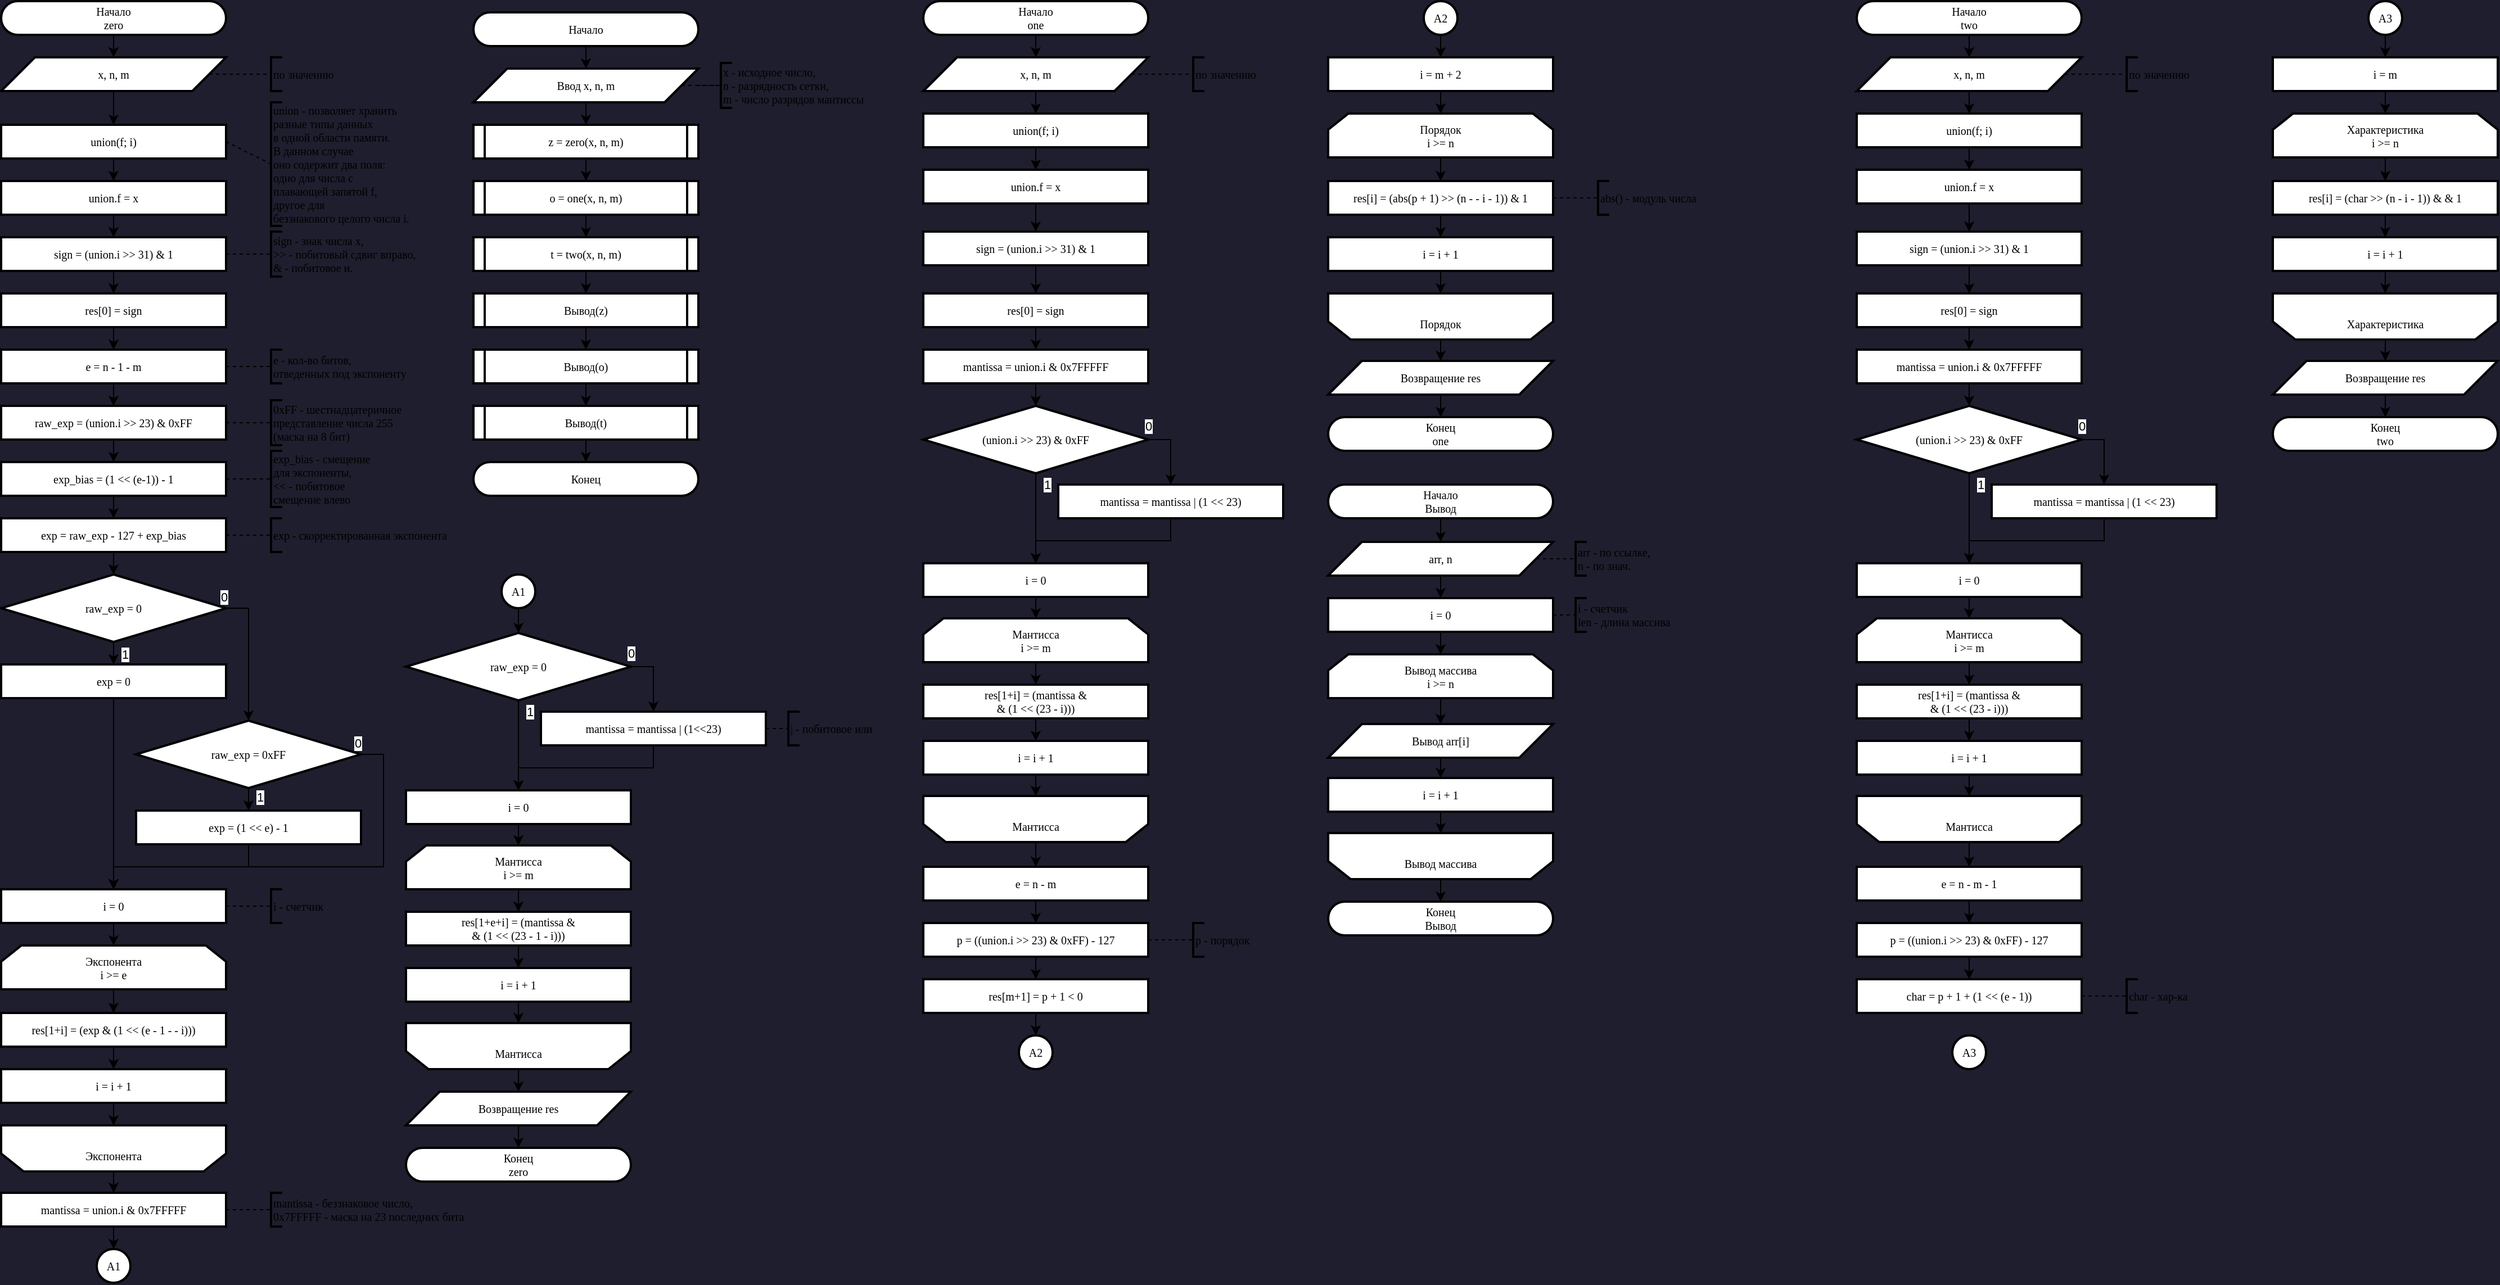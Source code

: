 <mxfile version="24.7.17">
  <diagram name="main" id="jVEK5ynekXel9OajkIGy">
    <mxGraphModel dx="-144" dy="398" grid="1" gridSize="10" guides="1" tooltips="1" connect="1" arrows="1" fold="1" page="1" pageScale="1" pageWidth="827" pageHeight="1169" background="#1e1e2e" math="0" shadow="0">
      <root>
        <mxCell id="0" />
        <mxCell id="1" parent="0" />
        <mxCell id="WO97piYoWRqPwhNW19HQ-4" style="edgeStyle=orthogonalEdgeStyle;rounded=0;orthogonalLoop=1;jettySize=auto;html=1;exitX=0.5;exitY=1;exitDx=0;exitDy=0;entryX=0.5;entryY=0;entryDx=0;entryDy=0;" edge="1" parent="1" source="WO97piYoWRqPwhNW19HQ-1" target="WO97piYoWRqPwhNW19HQ-3">
          <mxGeometry relative="1" as="geometry" />
        </mxCell>
        <mxCell id="WO97piYoWRqPwhNW19HQ-1" value="Начало" style="rounded=1;whiteSpace=wrap;html=1;arcSize=50;container=0;strokeWidth=2;fontFamily=JetBrains Mono;fontSize=10;" vertex="1" parent="1">
          <mxGeometry x="1260" y="20" width="200" height="30" as="geometry" />
        </mxCell>
        <mxCell id="WO97piYoWRqPwhNW19HQ-2" value="Конец" style="rounded=1;whiteSpace=wrap;html=1;arcSize=50;container=0;strokeWidth=2;fontFamily=JetBrains Mono;fontSize=10;" vertex="1" parent="1">
          <mxGeometry x="1260" y="420" width="200" height="30" as="geometry" />
        </mxCell>
        <mxCell id="WO97piYoWRqPwhNW19HQ-8" style="edgeStyle=orthogonalEdgeStyle;rounded=0;orthogonalLoop=1;jettySize=auto;html=1;exitX=0.5;exitY=1;exitDx=0;exitDy=0;entryX=0.5;entryY=0;entryDx=0;entryDy=0;" edge="1" parent="1" source="WO97piYoWRqPwhNW19HQ-3" target="WO97piYoWRqPwhNW19HQ-7">
          <mxGeometry relative="1" as="geometry" />
        </mxCell>
        <mxCell id="WO97piYoWRqPwhNW19HQ-3" value="Ввод x, n, m" style="shape=parallelogram;perimeter=parallelogramPerimeter;whiteSpace=wrap;html=1;fixedSize=1;size=30;container=0;strokeWidth=2;fontFamily=JetBrains Mono;fontSize=10;" vertex="1" parent="1">
          <mxGeometry x="1260" y="70" width="200" height="30" as="geometry" />
        </mxCell>
        <mxCell id="WO97piYoWRqPwhNW19HQ-5" value="x - исходное число,&lt;div&gt;n - разрядность сетки,&lt;/div&gt;&lt;div&gt;m - число разрядов мантиссы&lt;/div&gt;" style="strokeWidth=2;html=1;shape=mxgraph.flowchart.annotation_1;align=left;pointerEvents=1;fontFamily=JetBrains Mono;fontSize=10;" vertex="1" parent="1">
          <mxGeometry x="1480" y="65" width="10" height="40" as="geometry" />
        </mxCell>
        <mxCell id="WO97piYoWRqPwhNW19HQ-6" style="edgeStyle=orthogonalEdgeStyle;rounded=0;orthogonalLoop=1;jettySize=auto;html=1;exitX=1;exitY=0.5;exitDx=0;exitDy=0;dashed=1;endArrow=none;endFill=0;" edge="1" parent="1" source="WO97piYoWRqPwhNW19HQ-3" target="WO97piYoWRqPwhNW19HQ-5">
          <mxGeometry relative="1" as="geometry" />
        </mxCell>
        <mxCell id="WO97piYoWRqPwhNW19HQ-11" style="edgeStyle=orthogonalEdgeStyle;rounded=0;orthogonalLoop=1;jettySize=auto;html=1;exitX=0.5;exitY=1;exitDx=0;exitDy=0;entryX=0.5;entryY=0;entryDx=0;entryDy=0;" edge="1" parent="1" source="WO97piYoWRqPwhNW19HQ-7" target="WO97piYoWRqPwhNW19HQ-9">
          <mxGeometry relative="1" as="geometry" />
        </mxCell>
        <mxCell id="WO97piYoWRqPwhNW19HQ-7" value="z = zero(x, n, m)" style="shape=process;whiteSpace=wrap;html=1;backgroundOutline=1;strokeWidth=2;size=0.05;fontFamily=JetBrains Mono;fontSize=10;" vertex="1" parent="1">
          <mxGeometry x="1260" y="120" width="200" height="30" as="geometry" />
        </mxCell>
        <mxCell id="WO97piYoWRqPwhNW19HQ-12" style="edgeStyle=orthogonalEdgeStyle;rounded=0;orthogonalLoop=1;jettySize=auto;html=1;exitX=0.5;exitY=1;exitDx=0;exitDy=0;entryX=0.5;entryY=0;entryDx=0;entryDy=0;" edge="1" parent="1" source="WO97piYoWRqPwhNW19HQ-9" target="WO97piYoWRqPwhNW19HQ-10">
          <mxGeometry relative="1" as="geometry" />
        </mxCell>
        <mxCell id="WO97piYoWRqPwhNW19HQ-9" value="o = one(x, n, m)" style="shape=process;whiteSpace=wrap;html=1;backgroundOutline=1;strokeWidth=2;size=0.05;fontFamily=JetBrains Mono;fontSize=10;" vertex="1" parent="1">
          <mxGeometry x="1260" y="170" width="200" height="30" as="geometry" />
        </mxCell>
        <mxCell id="WO97piYoWRqPwhNW19HQ-330" style="edgeStyle=orthogonalEdgeStyle;rounded=0;orthogonalLoop=1;jettySize=auto;html=1;exitX=0.5;exitY=1;exitDx=0;exitDy=0;entryX=0.5;entryY=0;entryDx=0;entryDy=0;" edge="1" parent="1" source="WO97piYoWRqPwhNW19HQ-10" target="WO97piYoWRqPwhNW19HQ-329">
          <mxGeometry relative="1" as="geometry" />
        </mxCell>
        <mxCell id="WO97piYoWRqPwhNW19HQ-10" value="t = two(x, n, m)" style="shape=process;whiteSpace=wrap;html=1;backgroundOutline=1;strokeWidth=2;size=0.05;fontFamily=JetBrains Mono;fontSize=10;" vertex="1" parent="1">
          <mxGeometry x="1260" y="220" width="200" height="30" as="geometry" />
        </mxCell>
        <mxCell id="WO97piYoWRqPwhNW19HQ-19" style="edgeStyle=orthogonalEdgeStyle;rounded=0;orthogonalLoop=1;jettySize=auto;html=1;exitX=0.5;exitY=1;exitDx=0;exitDy=0;entryX=0.5;entryY=0;entryDx=0;entryDy=0;" edge="1" parent="1" source="WO97piYoWRqPwhNW19HQ-14" target="WO97piYoWRqPwhNW19HQ-16">
          <mxGeometry relative="1" as="geometry" />
        </mxCell>
        <mxCell id="WO97piYoWRqPwhNW19HQ-14" value="Начало&lt;div&gt;zero&lt;/div&gt;" style="rounded=1;whiteSpace=wrap;html=1;arcSize=50;container=0;strokeWidth=2;fontFamily=JetBrains Mono;fontSize=10;" vertex="1" parent="1">
          <mxGeometry x="840" y="10" width="200" height="30" as="geometry" />
        </mxCell>
        <mxCell id="WO97piYoWRqPwhNW19HQ-15" value="Конец&lt;div&gt;zero&lt;/div&gt;" style="rounded=1;whiteSpace=wrap;html=1;arcSize=50;container=0;strokeWidth=2;fontFamily=JetBrains Mono;fontSize=10;" vertex="1" parent="1">
          <mxGeometry x="1200" y="1030" width="200" height="30" as="geometry" />
        </mxCell>
        <mxCell id="WO97piYoWRqPwhNW19HQ-24" style="edgeStyle=orthogonalEdgeStyle;rounded=0;orthogonalLoop=1;jettySize=auto;html=1;exitX=0.5;exitY=1;exitDx=0;exitDy=0;entryX=0.5;entryY=0;entryDx=0;entryDy=0;" edge="1" parent="1" source="WO97piYoWRqPwhNW19HQ-16" target="WO97piYoWRqPwhNW19HQ-22">
          <mxGeometry relative="1" as="geometry" />
        </mxCell>
        <mxCell id="WO97piYoWRqPwhNW19HQ-16" value="x, n, m" style="shape=parallelogram;perimeter=parallelogramPerimeter;whiteSpace=wrap;html=1;fixedSize=1;size=30;container=0;strokeWidth=2;fontFamily=JetBrains Mono;fontSize=10;" vertex="1" parent="1">
          <mxGeometry x="840" y="60" width="200" height="30" as="geometry" />
        </mxCell>
        <mxCell id="WO97piYoWRqPwhNW19HQ-17" value="по значению" style="strokeWidth=2;html=1;shape=mxgraph.flowchart.annotation_1;align=left;pointerEvents=1;fontFamily=JetBrains Mono;fontSize=10;" vertex="1" parent="1">
          <mxGeometry x="1080" y="60" width="10" height="30" as="geometry" />
        </mxCell>
        <mxCell id="WO97piYoWRqPwhNW19HQ-18" style="edgeStyle=orthogonalEdgeStyle;rounded=0;orthogonalLoop=1;jettySize=auto;html=1;exitX=1;exitY=0.5;exitDx=0;exitDy=0;entryX=0;entryY=0.5;entryDx=0;entryDy=0;entryPerimeter=0;dashed=1;endArrow=none;endFill=0;" edge="1" parent="1" source="WO97piYoWRqPwhNW19HQ-16" target="WO97piYoWRqPwhNW19HQ-17">
          <mxGeometry relative="1" as="geometry" />
        </mxCell>
        <mxCell id="WO97piYoWRqPwhNW19HQ-27" style="edgeStyle=orthogonalEdgeStyle;rounded=0;orthogonalLoop=1;jettySize=auto;html=1;exitX=0.5;exitY=1;exitDx=0;exitDy=0;entryX=0.5;entryY=0;entryDx=0;entryDy=0;" edge="1" parent="1" source="WO97piYoWRqPwhNW19HQ-20" target="WO97piYoWRqPwhNW19HQ-26">
          <mxGeometry relative="1" as="geometry" />
        </mxCell>
        <mxCell id="WO97piYoWRqPwhNW19HQ-20" value="union.f = x" style="rounded=0;whiteSpace=wrap;html=1;strokeWidth=2;fontFamily=JetBrains Mono;fontSize=10;" vertex="1" parent="1">
          <mxGeometry x="840" y="170" width="200" height="30" as="geometry" />
        </mxCell>
        <mxCell id="WO97piYoWRqPwhNW19HQ-21" value="union - позволяет хранить&amp;nbsp;&lt;div&gt;разные типы данных&lt;div&gt;в одной области памяти.&lt;/div&gt;&lt;div&gt;В данном случае&lt;/div&gt;&lt;div&gt;оно содержит два поля:&lt;/div&gt;&lt;div&gt;одно для числа с&lt;/div&gt;&lt;div&gt;плавающей запятой f,&lt;/div&gt;&lt;div&gt;другое для&lt;/div&gt;&lt;div&gt;беззнакового целого числа i.&lt;/div&gt;&lt;/div&gt;" style="strokeWidth=2;html=1;shape=mxgraph.flowchart.annotation_1;align=left;pointerEvents=1;fontFamily=JetBrains Mono;fontSize=10;" vertex="1" parent="1">
          <mxGeometry x="1080" y="100" width="10" height="110" as="geometry" />
        </mxCell>
        <mxCell id="WO97piYoWRqPwhNW19HQ-25" style="edgeStyle=orthogonalEdgeStyle;rounded=0;orthogonalLoop=1;jettySize=auto;html=1;exitX=0.5;exitY=1;exitDx=0;exitDy=0;entryX=0.5;entryY=0;entryDx=0;entryDy=0;" edge="1" parent="1" source="WO97piYoWRqPwhNW19HQ-22" target="WO97piYoWRqPwhNW19HQ-20">
          <mxGeometry relative="1" as="geometry" />
        </mxCell>
        <mxCell id="WO97piYoWRqPwhNW19HQ-22" value="union(f; i)" style="rounded=0;whiteSpace=wrap;html=1;strokeWidth=2;fontFamily=JetBrains Mono;fontSize=10;" vertex="1" parent="1">
          <mxGeometry x="840" y="120" width="200" height="30" as="geometry" />
        </mxCell>
        <mxCell id="WO97piYoWRqPwhNW19HQ-23" style="rounded=0;orthogonalLoop=1;jettySize=auto;html=1;exitX=1;exitY=0.5;exitDx=0;exitDy=0;entryX=0;entryY=0.5;entryDx=0;entryDy=0;entryPerimeter=0;dashed=1;endArrow=none;endFill=0;" edge="1" parent="1" source="WO97piYoWRqPwhNW19HQ-22" target="WO97piYoWRqPwhNW19HQ-21">
          <mxGeometry relative="1" as="geometry" />
        </mxCell>
        <mxCell id="WO97piYoWRqPwhNW19HQ-31" style="edgeStyle=orthogonalEdgeStyle;rounded=0;orthogonalLoop=1;jettySize=auto;html=1;exitX=0.5;exitY=1;exitDx=0;exitDy=0;entryX=0.5;entryY=0;entryDx=0;entryDy=0;" edge="1" parent="1" source="WO97piYoWRqPwhNW19HQ-26" target="WO97piYoWRqPwhNW19HQ-30">
          <mxGeometry relative="1" as="geometry" />
        </mxCell>
        <mxCell id="WO97piYoWRqPwhNW19HQ-26" value="sign = (union.i &amp;gt;&amp;gt; 31) &amp;amp; 1" style="rounded=0;whiteSpace=wrap;html=1;strokeWidth=2;fontFamily=JetBrains Mono;fontSize=10;" vertex="1" parent="1">
          <mxGeometry x="840" y="220" width="200" height="30" as="geometry" />
        </mxCell>
        <mxCell id="WO97piYoWRqPwhNW19HQ-28" value="sign - знак числа x,&lt;br&gt;&lt;div&gt;&amp;gt;&amp;gt; - побитовый сдвиг вправо,&lt;/div&gt;&lt;div&gt;&amp;amp; - побитовое и.&lt;/div&gt;" style="strokeWidth=2;html=1;shape=mxgraph.flowchart.annotation_1;align=left;pointerEvents=1;fontFamily=JetBrains Mono;fontSize=10;" vertex="1" parent="1">
          <mxGeometry x="1080" y="215" width="10" height="40" as="geometry" />
        </mxCell>
        <mxCell id="WO97piYoWRqPwhNW19HQ-29" style="edgeStyle=orthogonalEdgeStyle;rounded=0;orthogonalLoop=1;jettySize=auto;html=1;exitX=1;exitY=0.5;exitDx=0;exitDy=0;entryX=0;entryY=0.5;entryDx=0;entryDy=0;entryPerimeter=0;dashed=1;endArrow=none;endFill=0;" edge="1" parent="1" source="WO97piYoWRqPwhNW19HQ-26" target="WO97piYoWRqPwhNW19HQ-28">
          <mxGeometry relative="1" as="geometry" />
        </mxCell>
        <mxCell id="WO97piYoWRqPwhNW19HQ-33" style="edgeStyle=orthogonalEdgeStyle;rounded=0;orthogonalLoop=1;jettySize=auto;html=1;exitX=0.5;exitY=1;exitDx=0;exitDy=0;entryX=0.5;entryY=0;entryDx=0;entryDy=0;" edge="1" parent="1" source="WO97piYoWRqPwhNW19HQ-30" target="WO97piYoWRqPwhNW19HQ-32">
          <mxGeometry relative="1" as="geometry" />
        </mxCell>
        <mxCell id="WO97piYoWRqPwhNW19HQ-30" value="res[0] = sign" style="rounded=0;whiteSpace=wrap;html=1;strokeWidth=2;fontFamily=JetBrains Mono;fontSize=10;" vertex="1" parent="1">
          <mxGeometry x="840" y="270" width="200" height="30" as="geometry" />
        </mxCell>
        <mxCell id="WO97piYoWRqPwhNW19HQ-40" style="edgeStyle=orthogonalEdgeStyle;rounded=0;orthogonalLoop=1;jettySize=auto;html=1;exitX=0.5;exitY=1;exitDx=0;exitDy=0;entryX=0.5;entryY=0;entryDx=0;entryDy=0;" edge="1" parent="1" source="WO97piYoWRqPwhNW19HQ-32" target="WO97piYoWRqPwhNW19HQ-37">
          <mxGeometry relative="1" as="geometry" />
        </mxCell>
        <mxCell id="WO97piYoWRqPwhNW19HQ-32" value="e = n - 1 - m" style="rounded=0;whiteSpace=wrap;html=1;strokeWidth=2;fontFamily=JetBrains Mono;fontSize=10;" vertex="1" parent="1">
          <mxGeometry x="840" y="320" width="200" height="30" as="geometry" />
        </mxCell>
        <mxCell id="WO97piYoWRqPwhNW19HQ-35" value="e - кол-во битов,&lt;div&gt;отведенных под экспоненту&lt;/div&gt;" style="strokeWidth=2;html=1;shape=mxgraph.flowchart.annotation_1;align=left;pointerEvents=1;fontFamily=JetBrains Mono;fontSize=10;" vertex="1" parent="1">
          <mxGeometry x="1080" y="320" width="10" height="30" as="geometry" />
        </mxCell>
        <mxCell id="WO97piYoWRqPwhNW19HQ-36" style="edgeStyle=orthogonalEdgeStyle;rounded=0;orthogonalLoop=1;jettySize=auto;html=1;exitX=1;exitY=0.5;exitDx=0;exitDy=0;entryX=0;entryY=0.5;entryDx=0;entryDy=0;entryPerimeter=0;dashed=1;endArrow=none;endFill=0;" edge="1" parent="1" source="WO97piYoWRqPwhNW19HQ-32" target="WO97piYoWRqPwhNW19HQ-35">
          <mxGeometry relative="1" as="geometry" />
        </mxCell>
        <mxCell id="WO97piYoWRqPwhNW19HQ-44" style="edgeStyle=orthogonalEdgeStyle;rounded=0;orthogonalLoop=1;jettySize=auto;html=1;exitX=0.5;exitY=1;exitDx=0;exitDy=0;entryX=0.5;entryY=0;entryDx=0;entryDy=0;" edge="1" parent="1" source="WO97piYoWRqPwhNW19HQ-37" target="WO97piYoWRqPwhNW19HQ-41">
          <mxGeometry relative="1" as="geometry" />
        </mxCell>
        <mxCell id="WO97piYoWRqPwhNW19HQ-37" value="raw_exp = (union.i &amp;gt;&amp;gt; 23) &amp;amp; 0xFF" style="rounded=0;whiteSpace=wrap;html=1;strokeWidth=2;fontFamily=JetBrains Mono;fontSize=10;" vertex="1" parent="1">
          <mxGeometry x="840" y="370" width="200" height="30" as="geometry" />
        </mxCell>
        <mxCell id="WO97piYoWRqPwhNW19HQ-38" value="0xFF - шестнадцатеричное&lt;div&gt;представление числа 255&lt;div&gt;(маска на 8 бит)&lt;/div&gt;&lt;/div&gt;" style="strokeWidth=2;html=1;shape=mxgraph.flowchart.annotation_1;align=left;pointerEvents=1;fontFamily=JetBrains Mono;fontSize=10;" vertex="1" parent="1">
          <mxGeometry x="1080" y="365" width="10" height="40" as="geometry" />
        </mxCell>
        <mxCell id="WO97piYoWRqPwhNW19HQ-39" style="edgeStyle=orthogonalEdgeStyle;rounded=0;orthogonalLoop=1;jettySize=auto;html=1;exitX=1;exitY=0.5;exitDx=0;exitDy=0;entryX=0;entryY=0.5;entryDx=0;entryDy=0;entryPerimeter=0;dashed=1;endArrow=none;endFill=0;" edge="1" parent="1" source="WO97piYoWRqPwhNW19HQ-37" target="WO97piYoWRqPwhNW19HQ-38">
          <mxGeometry relative="1" as="geometry" />
        </mxCell>
        <mxCell id="WO97piYoWRqPwhNW19HQ-202" style="edgeStyle=orthogonalEdgeStyle;rounded=0;orthogonalLoop=1;jettySize=auto;html=1;exitX=0.5;exitY=1;exitDx=0;exitDy=0;entryX=0.5;entryY=0;entryDx=0;entryDy=0;" edge="1" parent="1" source="WO97piYoWRqPwhNW19HQ-41" target="WO97piYoWRqPwhNW19HQ-45">
          <mxGeometry relative="1" as="geometry" />
        </mxCell>
        <mxCell id="WO97piYoWRqPwhNW19HQ-41" value="exp_bias = (1 &amp;lt;&amp;lt; (e-1)) - 1" style="rounded=0;whiteSpace=wrap;html=1;strokeWidth=2;fontFamily=JetBrains Mono;fontSize=10;" vertex="1" parent="1">
          <mxGeometry x="840" y="420" width="200" height="30" as="geometry" />
        </mxCell>
        <mxCell id="WO97piYoWRqPwhNW19HQ-42" value="exp_bias - смещение&lt;div&gt;для экспоненты,&lt;div&gt;&amp;lt;&amp;lt; - побитовое&lt;/div&gt;&lt;div&gt;смещение влево&lt;/div&gt;&lt;/div&gt;" style="strokeWidth=2;html=1;shape=mxgraph.flowchart.annotation_1;align=left;pointerEvents=1;fontFamily=JetBrains Mono;fontSize=10;" vertex="1" parent="1">
          <mxGeometry x="1080" y="410" width="10" height="50" as="geometry" />
        </mxCell>
        <mxCell id="WO97piYoWRqPwhNW19HQ-43" style="edgeStyle=orthogonalEdgeStyle;rounded=0;orthogonalLoop=1;jettySize=auto;html=1;exitX=1;exitY=0.5;exitDx=0;exitDy=0;entryX=0;entryY=0.5;entryDx=0;entryDy=0;entryPerimeter=0;dashed=1;endArrow=none;endFill=0;" edge="1" parent="1" source="WO97piYoWRqPwhNW19HQ-41" target="WO97piYoWRqPwhNW19HQ-42">
          <mxGeometry relative="1" as="geometry" />
        </mxCell>
        <mxCell id="WO97piYoWRqPwhNW19HQ-49" style="edgeStyle=orthogonalEdgeStyle;rounded=0;orthogonalLoop=1;jettySize=auto;html=1;exitX=0.5;exitY=1;exitDx=0;exitDy=0;entryX=0.5;entryY=0;entryDx=0;entryDy=0;" edge="1" parent="1" source="WO97piYoWRqPwhNW19HQ-45" target="WO97piYoWRqPwhNW19HQ-48">
          <mxGeometry relative="1" as="geometry" />
        </mxCell>
        <mxCell id="WO97piYoWRqPwhNW19HQ-45" value="exp = raw_exp - 127 + exp_bias" style="rounded=0;whiteSpace=wrap;html=1;strokeWidth=2;fontFamily=JetBrains Mono;fontSize=10;" vertex="1" parent="1">
          <mxGeometry x="840" y="470" width="200" height="30" as="geometry" />
        </mxCell>
        <mxCell id="WO97piYoWRqPwhNW19HQ-46" value="exp -&amp;nbsp;скорректированная экспонента" style="strokeWidth=2;html=1;shape=mxgraph.flowchart.annotation_1;align=left;pointerEvents=1;fontFamily=JetBrains Mono;fontSize=10;" vertex="1" parent="1">
          <mxGeometry x="1080" y="470" width="10" height="30" as="geometry" />
        </mxCell>
        <mxCell id="WO97piYoWRqPwhNW19HQ-47" style="edgeStyle=orthogonalEdgeStyle;rounded=0;orthogonalLoop=1;jettySize=auto;html=1;exitX=1;exitY=0.5;exitDx=0;exitDy=0;entryX=0;entryY=0.5;entryDx=0;entryDy=0;entryPerimeter=0;dashed=1;endArrow=none;endFill=0;" edge="1" parent="1" source="WO97piYoWRqPwhNW19HQ-45" target="WO97piYoWRqPwhNW19HQ-46">
          <mxGeometry relative="1" as="geometry" />
        </mxCell>
        <mxCell id="WO97piYoWRqPwhNW19HQ-51" style="edgeStyle=orthogonalEdgeStyle;rounded=0;orthogonalLoop=1;jettySize=auto;html=1;exitX=0.5;exitY=1;exitDx=0;exitDy=0;entryX=0.5;entryY=0;entryDx=0;entryDy=0;" edge="1" parent="1" source="WO97piYoWRqPwhNW19HQ-48" target="WO97piYoWRqPwhNW19HQ-50">
          <mxGeometry relative="1" as="geometry" />
        </mxCell>
        <mxCell id="WO97piYoWRqPwhNW19HQ-54" value="1" style="edgeLabel;html=1;align=center;verticalAlign=middle;resizable=0;points=[];" vertex="1" connectable="0" parent="WO97piYoWRqPwhNW19HQ-51">
          <mxGeometry x="-0.371" y="-1" relative="1" as="geometry">
            <mxPoint x="11" y="4" as="offset" />
          </mxGeometry>
        </mxCell>
        <mxCell id="WO97piYoWRqPwhNW19HQ-53" style="edgeStyle=orthogonalEdgeStyle;rounded=0;orthogonalLoop=1;jettySize=auto;html=1;exitX=1;exitY=0.5;exitDx=0;exitDy=0;entryX=0.5;entryY=0;entryDx=0;entryDy=0;" edge="1" parent="1" source="WO97piYoWRqPwhNW19HQ-48" target="WO97piYoWRqPwhNW19HQ-52">
          <mxGeometry relative="1" as="geometry" />
        </mxCell>
        <mxCell id="WO97piYoWRqPwhNW19HQ-55" value="0" style="edgeLabel;html=1;align=center;verticalAlign=middle;resizable=0;points=[];" vertex="1" connectable="0" parent="WO97piYoWRqPwhNW19HQ-53">
          <mxGeometry x="-0.701" y="-1" relative="1" as="geometry">
            <mxPoint x="-20" y="-11" as="offset" />
          </mxGeometry>
        </mxCell>
        <mxCell id="WO97piYoWRqPwhNW19HQ-48" value="raw_exp = 0" style="rhombus;whiteSpace=wrap;html=1;strokeWidth=2;fontFamily=JetBrains Mono;fontSize=10;" vertex="1" parent="1">
          <mxGeometry x="840" y="520" width="200" height="60" as="geometry" />
        </mxCell>
        <mxCell id="WO97piYoWRqPwhNW19HQ-64" style="edgeStyle=orthogonalEdgeStyle;rounded=0;orthogonalLoop=1;jettySize=auto;html=1;exitX=0.5;exitY=1;exitDx=0;exitDy=0;entryX=0.5;entryY=0;entryDx=0;entryDy=0;" edge="1" parent="1" source="WO97piYoWRqPwhNW19HQ-50" target="WO97piYoWRqPwhNW19HQ-60">
          <mxGeometry relative="1" as="geometry" />
        </mxCell>
        <mxCell id="WO97piYoWRqPwhNW19HQ-50" value="exp = 0" style="rounded=0;whiteSpace=wrap;html=1;strokeWidth=2;fontFamily=JetBrains Mono;fontSize=10;" vertex="1" parent="1">
          <mxGeometry x="840" y="600" width="200" height="30" as="geometry" />
        </mxCell>
        <mxCell id="WO97piYoWRqPwhNW19HQ-57" style="edgeStyle=orthogonalEdgeStyle;rounded=0;orthogonalLoop=1;jettySize=auto;html=1;exitX=0.5;exitY=1;exitDx=0;exitDy=0;entryX=0.5;entryY=0;entryDx=0;entryDy=0;" edge="1" parent="1" source="WO97piYoWRqPwhNW19HQ-52" target="WO97piYoWRqPwhNW19HQ-56">
          <mxGeometry relative="1" as="geometry" />
        </mxCell>
        <mxCell id="WO97piYoWRqPwhNW19HQ-58" value="1" style="edgeLabel;html=1;align=center;verticalAlign=middle;resizable=0;points=[];" vertex="1" connectable="0" parent="WO97piYoWRqPwhNW19HQ-57">
          <mxGeometry x="-0.181" y="1" relative="1" as="geometry">
            <mxPoint x="9" as="offset" />
          </mxGeometry>
        </mxCell>
        <mxCell id="WO97piYoWRqPwhNW19HQ-65" style="edgeStyle=orthogonalEdgeStyle;rounded=0;orthogonalLoop=1;jettySize=auto;html=1;exitX=1;exitY=0.5;exitDx=0;exitDy=0;entryX=0.5;entryY=0;entryDx=0;entryDy=0;" edge="1" parent="1" source="WO97piYoWRqPwhNW19HQ-52" target="WO97piYoWRqPwhNW19HQ-60">
          <mxGeometry relative="1" as="geometry">
            <Array as="points">
              <mxPoint x="1180" y="680" />
              <mxPoint x="1180" y="780" />
              <mxPoint x="940" y="780" />
            </Array>
          </mxGeometry>
        </mxCell>
        <mxCell id="WO97piYoWRqPwhNW19HQ-66" value="0" style="edgeLabel;html=1;align=center;verticalAlign=middle;resizable=0;points=[];" vertex="1" connectable="0" parent="WO97piYoWRqPwhNW19HQ-65">
          <mxGeometry x="-0.941" relative="1" as="geometry">
            <mxPoint x="-14" y="-10" as="offset" />
          </mxGeometry>
        </mxCell>
        <mxCell id="WO97piYoWRqPwhNW19HQ-52" value="raw_exp = 0xFF" style="rhombus;whiteSpace=wrap;html=1;strokeWidth=2;fontFamily=JetBrains Mono;fontSize=10;" vertex="1" parent="1">
          <mxGeometry x="960" y="650" width="200" height="60" as="geometry" />
        </mxCell>
        <mxCell id="WO97piYoWRqPwhNW19HQ-63" style="edgeStyle=orthogonalEdgeStyle;rounded=0;orthogonalLoop=1;jettySize=auto;html=1;exitX=0.5;exitY=1;exitDx=0;exitDy=0;entryX=0.5;entryY=0;entryDx=0;entryDy=0;" edge="1" parent="1" source="WO97piYoWRqPwhNW19HQ-56" target="WO97piYoWRqPwhNW19HQ-60">
          <mxGeometry relative="1" as="geometry">
            <Array as="points">
              <mxPoint x="1060" y="780" />
              <mxPoint x="940" y="780" />
            </Array>
          </mxGeometry>
        </mxCell>
        <mxCell id="WO97piYoWRqPwhNW19HQ-56" value="exp = (1 &amp;lt;&amp;lt; e) - 1" style="rounded=0;whiteSpace=wrap;html=1;strokeWidth=2;fontFamily=JetBrains Mono;fontSize=10;" vertex="1" parent="1">
          <mxGeometry x="960" y="730" width="200" height="30" as="geometry" />
        </mxCell>
        <mxCell id="WO97piYoWRqPwhNW19HQ-69" style="edgeStyle=orthogonalEdgeStyle;rounded=0;orthogonalLoop=1;jettySize=auto;html=1;exitX=0.5;exitY=1;exitDx=0;exitDy=0;entryX=0.5;entryY=0;entryDx=0;entryDy=0;" edge="1" parent="1" source="WO97piYoWRqPwhNW19HQ-60" target="WO97piYoWRqPwhNW19HQ-68">
          <mxGeometry relative="1" as="geometry" />
        </mxCell>
        <mxCell id="WO97piYoWRqPwhNW19HQ-60" value="i = 0" style="rounded=0;whiteSpace=wrap;html=1;strokeWidth=2;fontFamily=JetBrains Mono;fontSize=10;" vertex="1" parent="1">
          <mxGeometry x="840" y="800" width="200" height="30" as="geometry" />
        </mxCell>
        <mxCell id="WO97piYoWRqPwhNW19HQ-61" value="i - счетчик" style="strokeWidth=2;html=1;shape=mxgraph.flowchart.annotation_1;align=left;pointerEvents=1;fontFamily=JetBrains Mono;fontSize=10;" vertex="1" parent="1">
          <mxGeometry x="1080" y="800" width="10" height="30" as="geometry" />
        </mxCell>
        <mxCell id="WO97piYoWRqPwhNW19HQ-62" style="edgeStyle=orthogonalEdgeStyle;rounded=0;orthogonalLoop=1;jettySize=auto;html=1;exitX=1;exitY=0.5;exitDx=0;exitDy=0;entryX=0;entryY=0.5;entryDx=0;entryDy=0;entryPerimeter=0;dashed=1;endArrow=none;endFill=0;" edge="1" parent="1" source="WO97piYoWRqPwhNW19HQ-60" target="WO97piYoWRqPwhNW19HQ-61">
          <mxGeometry relative="1" as="geometry" />
        </mxCell>
        <mxCell id="WO97piYoWRqPwhNW19HQ-76" style="edgeStyle=orthogonalEdgeStyle;rounded=0;orthogonalLoop=1;jettySize=auto;html=1;exitX=0.5;exitY=0;exitDx=0;exitDy=0;entryX=0.5;entryY=0;entryDx=0;entryDy=0;" edge="1" parent="1" source="WO97piYoWRqPwhNW19HQ-67" target="WO97piYoWRqPwhNW19HQ-75">
          <mxGeometry relative="1" as="geometry" />
        </mxCell>
        <mxCell id="WO97piYoWRqPwhNW19HQ-67" value="&lt;div style=&quot;font-size: 10px;&quot;&gt;&lt;br style=&quot;font-size: 10px;&quot;&gt;&lt;/div&gt;&lt;div style=&quot;font-size: 10px;&quot;&gt;Экспонента&lt;/div&gt;" style="shape=loopLimit;whiteSpace=wrap;html=1;size=20;direction=west;strokeWidth=2;fontFamily=JetBrains Mono;fontSize=10;" vertex="1" parent="1">
          <mxGeometry x="840" y="1010" width="200" height="41" as="geometry" />
        </mxCell>
        <mxCell id="WO97piYoWRqPwhNW19HQ-71" style="edgeStyle=orthogonalEdgeStyle;rounded=0;orthogonalLoop=1;jettySize=auto;html=1;exitX=0.5;exitY=1;exitDx=0;exitDy=0;entryX=0.5;entryY=0;entryDx=0;entryDy=0;" edge="1" parent="1" source="WO97piYoWRqPwhNW19HQ-68" target="WO97piYoWRqPwhNW19HQ-70">
          <mxGeometry relative="1" as="geometry" />
        </mxCell>
        <mxCell id="WO97piYoWRqPwhNW19HQ-68" value="&lt;div style=&quot;font-size: 10px;&quot;&gt;Экспонента&lt;/div&gt;&lt;div style=&quot;font-size: 10px;&quot;&gt;i &amp;gt;= e&lt;/div&gt;" style="shape=loopLimit;whiteSpace=wrap;html=1;size=18;direction=east;strokeWidth=2;fontFamily=JetBrains Mono;fontSize=10;" vertex="1" parent="1">
          <mxGeometry x="840" y="850" width="200" height="39" as="geometry" />
        </mxCell>
        <mxCell id="WO97piYoWRqPwhNW19HQ-73" style="edgeStyle=orthogonalEdgeStyle;rounded=0;orthogonalLoop=1;jettySize=auto;html=1;exitX=0.5;exitY=1;exitDx=0;exitDy=0;entryX=0.5;entryY=0;entryDx=0;entryDy=0;" edge="1" parent="1" source="WO97piYoWRqPwhNW19HQ-70" target="WO97piYoWRqPwhNW19HQ-72">
          <mxGeometry relative="1" as="geometry" />
        </mxCell>
        <mxCell id="WO97piYoWRqPwhNW19HQ-70" value="res[1+i] =&amp;nbsp;(exp &amp;amp; (1 &amp;lt;&amp;lt; (e - 1 - - i)))" style="rounded=0;whiteSpace=wrap;html=1;strokeWidth=2;fontFamily=JetBrains Mono;fontSize=10;" vertex="1" parent="1">
          <mxGeometry x="840" y="910" width="200" height="30" as="geometry" />
        </mxCell>
        <mxCell id="WO97piYoWRqPwhNW19HQ-74" style="edgeStyle=orthogonalEdgeStyle;rounded=0;orthogonalLoop=1;jettySize=auto;html=1;exitX=0.5;exitY=1;exitDx=0;exitDy=0;entryX=0.5;entryY=1;entryDx=0;entryDy=0;" edge="1" parent="1" source="WO97piYoWRqPwhNW19HQ-72" target="WO97piYoWRqPwhNW19HQ-67">
          <mxGeometry relative="1" as="geometry" />
        </mxCell>
        <mxCell id="WO97piYoWRqPwhNW19HQ-72" value="i = i + 1" style="rounded=0;whiteSpace=wrap;html=1;strokeWidth=2;fontFamily=JetBrains Mono;fontSize=10;" vertex="1" parent="1">
          <mxGeometry x="840" y="960" width="200" height="30" as="geometry" />
        </mxCell>
        <mxCell id="WO97piYoWRqPwhNW19HQ-80" style="edgeStyle=orthogonalEdgeStyle;rounded=0;orthogonalLoop=1;jettySize=auto;html=1;exitX=0.5;exitY=1;exitDx=0;exitDy=0;entryX=0.5;entryY=0;entryDx=0;entryDy=0;" edge="1" parent="1" source="WO97piYoWRqPwhNW19HQ-75" target="WO97piYoWRqPwhNW19HQ-101">
          <mxGeometry relative="1" as="geometry">
            <mxPoint x="940" y="1120.0" as="targetPoint" />
          </mxGeometry>
        </mxCell>
        <mxCell id="WO97piYoWRqPwhNW19HQ-75" value="mantissa = union.i &amp;amp; 0x7FFFFF" style="rounded=0;whiteSpace=wrap;html=1;strokeWidth=2;fontFamily=JetBrains Mono;fontSize=10;" vertex="1" parent="1">
          <mxGeometry x="840" y="1070" width="200" height="30" as="geometry" />
        </mxCell>
        <mxCell id="WO97piYoWRqPwhNW19HQ-77" value="mantissa - беззнаковое число,&lt;div&gt;0x7FFFFF - маска на 23 последних бита&lt;/div&gt;" style="strokeWidth=2;html=1;shape=mxgraph.flowchart.annotation_1;align=left;pointerEvents=1;fontFamily=JetBrains Mono;fontSize=10;" vertex="1" parent="1">
          <mxGeometry x="1080" y="1070" width="10" height="30" as="geometry" />
        </mxCell>
        <mxCell id="WO97piYoWRqPwhNW19HQ-78" style="edgeStyle=orthogonalEdgeStyle;rounded=0;orthogonalLoop=1;jettySize=auto;html=1;exitX=1;exitY=0.5;exitDx=0;exitDy=0;entryX=0;entryY=0.5;entryDx=0;entryDy=0;entryPerimeter=0;dashed=1;endArrow=none;endFill=0;" edge="1" parent="1" source="WO97piYoWRqPwhNW19HQ-75" target="WO97piYoWRqPwhNW19HQ-77">
          <mxGeometry relative="1" as="geometry" />
        </mxCell>
        <mxCell id="WO97piYoWRqPwhNW19HQ-87" style="edgeStyle=orthogonalEdgeStyle;rounded=0;orthogonalLoop=1;jettySize=auto;html=1;exitX=0.5;exitY=1;exitDx=0;exitDy=0;entryX=0.5;entryY=0;entryDx=0;entryDy=0;" edge="1" parent="1" source="WO97piYoWRqPwhNW19HQ-89" target="WO97piYoWRqPwhNW19HQ-97">
          <mxGeometry relative="1" as="geometry">
            <mxPoint x="1300" y="652" as="targetPoint" />
          </mxGeometry>
        </mxCell>
        <mxCell id="WO97piYoWRqPwhNW19HQ-88" value="1" style="edgeLabel;html=1;align=center;verticalAlign=middle;resizable=0;points=[];" vertex="1" connectable="0" parent="WO97piYoWRqPwhNW19HQ-87">
          <mxGeometry x="-0.233" y="1" relative="1" as="geometry">
            <mxPoint x="9" y="-21" as="offset" />
          </mxGeometry>
        </mxCell>
        <mxCell id="WO97piYoWRqPwhNW19HQ-94" style="edgeStyle=orthogonalEdgeStyle;rounded=0;orthogonalLoop=1;jettySize=auto;html=1;exitX=1;exitY=0.5;exitDx=0;exitDy=0;entryX=0.5;entryY=0;entryDx=0;entryDy=0;" edge="1" parent="1" source="WO97piYoWRqPwhNW19HQ-89" target="WO97piYoWRqPwhNW19HQ-91">
          <mxGeometry relative="1" as="geometry" />
        </mxCell>
        <mxCell id="WO97piYoWRqPwhNW19HQ-203" value="0" style="edgeLabel;html=1;align=center;verticalAlign=middle;resizable=0;points=[];" vertex="1" connectable="0" parent="WO97piYoWRqPwhNW19HQ-94">
          <mxGeometry x="-0.64" relative="1" as="geometry">
            <mxPoint x="-11" y="-12" as="offset" />
          </mxGeometry>
        </mxCell>
        <mxCell id="WO97piYoWRqPwhNW19HQ-89" value="raw_exp = 0" style="rhombus;whiteSpace=wrap;html=1;strokeWidth=2;fontFamily=JetBrains Mono;fontSize=10;" vertex="1" parent="1">
          <mxGeometry x="1200" y="572" width="200" height="60" as="geometry" />
        </mxCell>
        <mxCell id="WO97piYoWRqPwhNW19HQ-99" style="edgeStyle=orthogonalEdgeStyle;rounded=0;orthogonalLoop=1;jettySize=auto;html=1;exitX=0.5;exitY=1;exitDx=0;exitDy=0;entryX=0.5;entryY=0;entryDx=0;entryDy=0;" edge="1" parent="1" source="WO97piYoWRqPwhNW19HQ-91" target="WO97piYoWRqPwhNW19HQ-97">
          <mxGeometry relative="1" as="geometry" />
        </mxCell>
        <mxCell id="WO97piYoWRqPwhNW19HQ-91" value="mantissa = mantissa | (1&amp;lt;&amp;lt;23)" style="rounded=0;whiteSpace=wrap;html=1;strokeWidth=2;fontFamily=JetBrains Mono;fontSize=10;" vertex="1" parent="1">
          <mxGeometry x="1320" y="642" width="200" height="30" as="geometry" />
        </mxCell>
        <mxCell id="WO97piYoWRqPwhNW19HQ-92" value="| - побитовое или" style="strokeWidth=2;html=1;shape=mxgraph.flowchart.annotation_1;align=left;pointerEvents=1;fontFamily=JetBrains Mono;fontSize=10;" vertex="1" parent="1">
          <mxGeometry x="1540" y="642" width="10" height="30" as="geometry" />
        </mxCell>
        <mxCell id="WO97piYoWRqPwhNW19HQ-93" style="edgeStyle=orthogonalEdgeStyle;rounded=0;orthogonalLoop=1;jettySize=auto;html=1;exitX=1;exitY=0.5;exitDx=0;exitDy=0;entryX=0;entryY=0.5;entryDx=0;entryDy=0;entryPerimeter=0;dashed=1;endArrow=none;endFill=0;" edge="1" parent="1" source="WO97piYoWRqPwhNW19HQ-91" target="WO97piYoWRqPwhNW19HQ-92">
          <mxGeometry relative="1" as="geometry" />
        </mxCell>
        <mxCell id="WO97piYoWRqPwhNW19HQ-111" style="edgeStyle=orthogonalEdgeStyle;rounded=0;orthogonalLoop=1;jettySize=auto;html=1;exitX=0.5;exitY=0;exitDx=0;exitDy=0;entryX=0.5;entryY=0;entryDx=0;entryDy=0;" edge="1" parent="1" source="WO97piYoWRqPwhNW19HQ-95" target="WO97piYoWRqPwhNW19HQ-110">
          <mxGeometry relative="1" as="geometry" />
        </mxCell>
        <mxCell id="WO97piYoWRqPwhNW19HQ-95" value="&lt;div style=&quot;font-size: 10px;&quot;&gt;&lt;br style=&quot;font-size: 10px;&quot;&gt;&lt;/div&gt;&lt;div style=&quot;font-size: 10px;&quot;&gt;Мантисса&lt;/div&gt;" style="shape=loopLimit;whiteSpace=wrap;html=1;size=20;direction=west;strokeWidth=2;fontFamily=JetBrains Mono;fontSize=10;" vertex="1" parent="1">
          <mxGeometry x="1200" y="919" width="200" height="41" as="geometry" />
        </mxCell>
        <mxCell id="WO97piYoWRqPwhNW19HQ-106" style="edgeStyle=orthogonalEdgeStyle;rounded=0;orthogonalLoop=1;jettySize=auto;html=1;exitX=0.5;exitY=1;exitDx=0;exitDy=0;entryX=0.5;entryY=0;entryDx=0;entryDy=0;" edge="1" parent="1" source="WO97piYoWRqPwhNW19HQ-96" target="WO97piYoWRqPwhNW19HQ-105">
          <mxGeometry relative="1" as="geometry" />
        </mxCell>
        <mxCell id="WO97piYoWRqPwhNW19HQ-96" value="&lt;div style=&quot;font-size: 10px;&quot;&gt;Мантисса&lt;/div&gt;&lt;div style=&quot;font-size: 10px;&quot;&gt;i &amp;gt;= m&lt;/div&gt;" style="shape=loopLimit;whiteSpace=wrap;html=1;size=18;direction=east;strokeWidth=2;fontFamily=JetBrains Mono;fontSize=10;" vertex="1" parent="1">
          <mxGeometry x="1200" y="761" width="200" height="39" as="geometry" />
        </mxCell>
        <mxCell id="WO97piYoWRqPwhNW19HQ-98" style="edgeStyle=orthogonalEdgeStyle;rounded=0;orthogonalLoop=1;jettySize=auto;html=1;exitX=0.5;exitY=1;exitDx=0;exitDy=0;entryX=0.5;entryY=0;entryDx=0;entryDy=0;" edge="1" parent="1" source="WO97piYoWRqPwhNW19HQ-97" target="WO97piYoWRqPwhNW19HQ-96">
          <mxGeometry relative="1" as="geometry" />
        </mxCell>
        <mxCell id="WO97piYoWRqPwhNW19HQ-97" value="i = 0" style="rounded=0;whiteSpace=wrap;html=1;strokeWidth=2;fontFamily=JetBrains Mono;fontSize=10;" vertex="1" parent="1">
          <mxGeometry x="1200" y="712" width="200" height="30" as="geometry" />
        </mxCell>
        <mxCell id="WO97piYoWRqPwhNW19HQ-101" value="&lt;font style=&quot;font-size: 10px;&quot;&gt;A1&lt;/font&gt;" style="ellipse;whiteSpace=wrap;html=1;aspect=fixed;strokeWidth=2;fontFamily=JetBrains Mono;fontSize=10;" vertex="1" parent="1">
          <mxGeometry x="925" y="1120" width="30" height="30" as="geometry" />
        </mxCell>
        <mxCell id="WO97piYoWRqPwhNW19HQ-103" style="edgeStyle=orthogonalEdgeStyle;rounded=0;orthogonalLoop=1;jettySize=auto;html=1;exitX=0.5;exitY=1;exitDx=0;exitDy=0;entryX=0.5;entryY=0;entryDx=0;entryDy=0;" edge="1" parent="1" source="WO97piYoWRqPwhNW19HQ-102" target="WO97piYoWRqPwhNW19HQ-89">
          <mxGeometry relative="1" as="geometry" />
        </mxCell>
        <mxCell id="WO97piYoWRqPwhNW19HQ-102" value="&lt;font style=&quot;font-size: 10px;&quot;&gt;A1&lt;/font&gt;" style="ellipse;whiteSpace=wrap;html=1;aspect=fixed;strokeWidth=2;fontFamily=JetBrains Mono;fontSize=10;" vertex="1" parent="1">
          <mxGeometry x="1285" y="520" width="30" height="30" as="geometry" />
        </mxCell>
        <mxCell id="WO97piYoWRqPwhNW19HQ-108" style="edgeStyle=orthogonalEdgeStyle;rounded=0;orthogonalLoop=1;jettySize=auto;html=1;exitX=0.5;exitY=1;exitDx=0;exitDy=0;entryX=0.5;entryY=0;entryDx=0;entryDy=0;" edge="1" parent="1" source="WO97piYoWRqPwhNW19HQ-105" target="WO97piYoWRqPwhNW19HQ-107">
          <mxGeometry relative="1" as="geometry" />
        </mxCell>
        <mxCell id="WO97piYoWRqPwhNW19HQ-105" value="res[1+e+i] = (mantissa &amp;amp;&lt;div&gt;&amp;amp; (1 &amp;lt;&amp;lt; (23 - 1 - i)))&lt;/div&gt;" style="rounded=0;whiteSpace=wrap;html=1;strokeWidth=2;fontFamily=JetBrains Mono;fontSize=10;" vertex="1" parent="1">
          <mxGeometry x="1200" y="820" width="200" height="30" as="geometry" />
        </mxCell>
        <mxCell id="WO97piYoWRqPwhNW19HQ-109" style="edgeStyle=orthogonalEdgeStyle;rounded=0;orthogonalLoop=1;jettySize=auto;html=1;exitX=0.5;exitY=1;exitDx=0;exitDy=0;entryX=0.5;entryY=1;entryDx=0;entryDy=0;" edge="1" parent="1" source="WO97piYoWRqPwhNW19HQ-107" target="WO97piYoWRqPwhNW19HQ-95">
          <mxGeometry relative="1" as="geometry" />
        </mxCell>
        <mxCell id="WO97piYoWRqPwhNW19HQ-107" value="i = i + 1" style="rounded=0;whiteSpace=wrap;html=1;strokeWidth=2;fontFamily=JetBrains Mono;fontSize=10;" vertex="1" parent="1">
          <mxGeometry x="1200" y="870" width="200" height="30" as="geometry" />
        </mxCell>
        <mxCell id="WO97piYoWRqPwhNW19HQ-112" style="edgeStyle=orthogonalEdgeStyle;rounded=0;orthogonalLoop=1;jettySize=auto;html=1;exitX=0.5;exitY=1;exitDx=0;exitDy=0;entryX=0.5;entryY=0;entryDx=0;entryDy=0;" edge="1" parent="1" source="WO97piYoWRqPwhNW19HQ-110" target="WO97piYoWRqPwhNW19HQ-15">
          <mxGeometry relative="1" as="geometry" />
        </mxCell>
        <mxCell id="WO97piYoWRqPwhNW19HQ-110" value="Возвращение res" style="shape=parallelogram;perimeter=parallelogramPerimeter;whiteSpace=wrap;html=1;fixedSize=1;size=30;container=0;strokeWidth=2;fontFamily=JetBrains Mono;fontSize=10;" vertex="1" parent="1">
          <mxGeometry x="1200" y="980" width="200" height="30" as="geometry" />
        </mxCell>
        <mxCell id="WO97piYoWRqPwhNW19HQ-113" style="edgeStyle=orthogonalEdgeStyle;rounded=0;orthogonalLoop=1;jettySize=auto;html=1;exitX=0.5;exitY=1;exitDx=0;exitDy=0;entryX=0.5;entryY=0;entryDx=0;entryDy=0;" edge="1" parent="1" source="WO97piYoWRqPwhNW19HQ-114" target="WO97piYoWRqPwhNW19HQ-117">
          <mxGeometry relative="1" as="geometry" />
        </mxCell>
        <mxCell id="WO97piYoWRqPwhNW19HQ-114" value="Начало&lt;div&gt;one&lt;/div&gt;" style="rounded=1;whiteSpace=wrap;html=1;arcSize=50;container=0;strokeWidth=2;fontFamily=JetBrains Mono;fontSize=10;" vertex="1" parent="1">
          <mxGeometry x="1660" y="10" width="200" height="30" as="geometry" />
        </mxCell>
        <mxCell id="WO97piYoWRqPwhNW19HQ-116" style="edgeStyle=orthogonalEdgeStyle;rounded=0;orthogonalLoop=1;jettySize=auto;html=1;exitX=0.5;exitY=1;exitDx=0;exitDy=0;entryX=0.5;entryY=0;entryDx=0;entryDy=0;" edge="1" parent="1" source="WO97piYoWRqPwhNW19HQ-117" target="WO97piYoWRqPwhNW19HQ-124">
          <mxGeometry relative="1" as="geometry" />
        </mxCell>
        <mxCell id="WO97piYoWRqPwhNW19HQ-117" value="x, n, m" style="shape=parallelogram;perimeter=parallelogramPerimeter;whiteSpace=wrap;html=1;fixedSize=1;size=30;container=0;strokeWidth=2;fontFamily=JetBrains Mono;fontSize=10;" vertex="1" parent="1">
          <mxGeometry x="1660" y="60" width="200" height="30" as="geometry" />
        </mxCell>
        <mxCell id="WO97piYoWRqPwhNW19HQ-118" value="по значению" style="strokeWidth=2;html=1;shape=mxgraph.flowchart.annotation_1;align=left;pointerEvents=1;fontFamily=JetBrains Mono;fontSize=10;" vertex="1" parent="1">
          <mxGeometry x="1900" y="60" width="10" height="30" as="geometry" />
        </mxCell>
        <mxCell id="WO97piYoWRqPwhNW19HQ-119" style="edgeStyle=orthogonalEdgeStyle;rounded=0;orthogonalLoop=1;jettySize=auto;html=1;exitX=1;exitY=0.5;exitDx=0;exitDy=0;entryX=0;entryY=0.5;entryDx=0;entryDy=0;entryPerimeter=0;dashed=1;endArrow=none;endFill=0;" edge="1" parent="1" source="WO97piYoWRqPwhNW19HQ-117" target="WO97piYoWRqPwhNW19HQ-118">
          <mxGeometry relative="1" as="geometry" />
        </mxCell>
        <mxCell id="WO97piYoWRqPwhNW19HQ-120" style="edgeStyle=orthogonalEdgeStyle;rounded=0;orthogonalLoop=1;jettySize=auto;html=1;exitX=0.5;exitY=1;exitDx=0;exitDy=0;entryX=0.5;entryY=0;entryDx=0;entryDy=0;" edge="1" parent="1" source="WO97piYoWRqPwhNW19HQ-121" target="WO97piYoWRqPwhNW19HQ-127">
          <mxGeometry relative="1" as="geometry" />
        </mxCell>
        <mxCell id="WO97piYoWRqPwhNW19HQ-121" value="union.f = x" style="rounded=0;whiteSpace=wrap;html=1;strokeWidth=2;fontFamily=JetBrains Mono;fontSize=10;" vertex="1" parent="1">
          <mxGeometry x="1660" y="160" width="200" height="30" as="geometry" />
        </mxCell>
        <mxCell id="WO97piYoWRqPwhNW19HQ-123" style="edgeStyle=orthogonalEdgeStyle;rounded=0;orthogonalLoop=1;jettySize=auto;html=1;exitX=0.5;exitY=1;exitDx=0;exitDy=0;entryX=0.5;entryY=0;entryDx=0;entryDy=0;" edge="1" parent="1" source="WO97piYoWRqPwhNW19HQ-124" target="WO97piYoWRqPwhNW19HQ-121">
          <mxGeometry relative="1" as="geometry" />
        </mxCell>
        <mxCell id="WO97piYoWRqPwhNW19HQ-124" value="union(f; i)" style="rounded=0;whiteSpace=wrap;html=1;strokeWidth=2;fontFamily=JetBrains Mono;fontSize=10;" vertex="1" parent="1">
          <mxGeometry x="1660" y="110" width="200" height="30" as="geometry" />
        </mxCell>
        <mxCell id="WO97piYoWRqPwhNW19HQ-126" style="edgeStyle=orthogonalEdgeStyle;rounded=0;orthogonalLoop=1;jettySize=auto;html=1;exitX=0.5;exitY=1;exitDx=0;exitDy=0;entryX=0.5;entryY=0;entryDx=0;entryDy=0;" edge="1" parent="1" source="WO97piYoWRqPwhNW19HQ-127" target="WO97piYoWRqPwhNW19HQ-131">
          <mxGeometry relative="1" as="geometry" />
        </mxCell>
        <mxCell id="WO97piYoWRqPwhNW19HQ-127" value="sign = (union.i &amp;gt;&amp;gt; 31) &amp;amp; 1" style="rounded=0;whiteSpace=wrap;html=1;strokeWidth=2;fontFamily=JetBrains Mono;fontSize=10;" vertex="1" parent="1">
          <mxGeometry x="1660" y="215" width="200" height="30" as="geometry" />
        </mxCell>
        <mxCell id="WO97piYoWRqPwhNW19HQ-130" style="edgeStyle=orthogonalEdgeStyle;rounded=0;orthogonalLoop=1;jettySize=auto;html=1;exitX=0.5;exitY=1;exitDx=0;exitDy=0;entryX=0.5;entryY=0;entryDx=0;entryDy=0;" edge="1" parent="1" source="WO97piYoWRqPwhNW19HQ-131" target="WO97piYoWRqPwhNW19HQ-201">
          <mxGeometry relative="1" as="geometry">
            <mxPoint x="1760" y="320" as="targetPoint" />
          </mxGeometry>
        </mxCell>
        <mxCell id="WO97piYoWRqPwhNW19HQ-131" value="res[0] = sign" style="rounded=0;whiteSpace=wrap;html=1;strokeWidth=2;fontFamily=JetBrains Mono;fontSize=10;" vertex="1" parent="1">
          <mxGeometry x="1660" y="270" width="200" height="30" as="geometry" />
        </mxCell>
        <mxCell id="WO97piYoWRqPwhNW19HQ-222" style="edgeStyle=orthogonalEdgeStyle;rounded=0;orthogonalLoop=1;jettySize=auto;html=1;exitX=0.5;exitY=1;exitDx=0;exitDy=0;entryX=0.5;entryY=0;entryDx=0;entryDy=0;" edge="1" parent="1" source="WO97piYoWRqPwhNW19HQ-201" target="WO97piYoWRqPwhNW19HQ-208">
          <mxGeometry relative="1" as="geometry" />
        </mxCell>
        <mxCell id="WO97piYoWRqPwhNW19HQ-201" value="mantissa = union.i &amp;amp; 0x7FFFFF" style="rounded=0;whiteSpace=wrap;html=1;strokeWidth=2;fontFamily=JetBrains Mono;fontSize=10;" vertex="1" parent="1">
          <mxGeometry x="1660" y="320" width="200" height="30" as="geometry" />
        </mxCell>
        <mxCell id="WO97piYoWRqPwhNW19HQ-204" style="edgeStyle=orthogonalEdgeStyle;rounded=0;orthogonalLoop=1;jettySize=auto;html=1;exitX=0.5;exitY=1;exitDx=0;exitDy=0;entryX=0.5;entryY=0;entryDx=0;entryDy=0;" edge="1" source="WO97piYoWRqPwhNW19HQ-208" target="WO97piYoWRqPwhNW19HQ-217" parent="1">
          <mxGeometry relative="1" as="geometry">
            <mxPoint x="1760" y="450" as="targetPoint" />
          </mxGeometry>
        </mxCell>
        <mxCell id="WO97piYoWRqPwhNW19HQ-205" value="1" style="edgeLabel;html=1;align=center;verticalAlign=middle;resizable=0;points=[];" vertex="1" connectable="0" parent="WO97piYoWRqPwhNW19HQ-204">
          <mxGeometry x="-0.233" y="1" relative="1" as="geometry">
            <mxPoint x="9" y="-21" as="offset" />
          </mxGeometry>
        </mxCell>
        <mxCell id="WO97piYoWRqPwhNW19HQ-206" style="edgeStyle=orthogonalEdgeStyle;rounded=0;orthogonalLoop=1;jettySize=auto;html=1;exitX=1;exitY=0.5;exitDx=0;exitDy=0;entryX=0.5;entryY=0;entryDx=0;entryDy=0;" edge="1" source="WO97piYoWRqPwhNW19HQ-208" target="WO97piYoWRqPwhNW19HQ-210" parent="1">
          <mxGeometry relative="1" as="geometry" />
        </mxCell>
        <mxCell id="WO97piYoWRqPwhNW19HQ-207" value="0" style="edgeLabel;html=1;align=center;verticalAlign=middle;resizable=0;points=[];" vertex="1" connectable="0" parent="WO97piYoWRqPwhNW19HQ-206">
          <mxGeometry x="-0.64" relative="1" as="geometry">
            <mxPoint x="-11" y="-12" as="offset" />
          </mxGeometry>
        </mxCell>
        <mxCell id="WO97piYoWRqPwhNW19HQ-208" value="(union.i &amp;gt;&amp;gt; 23) &amp;amp; 0xFF" style="rhombus;whiteSpace=wrap;html=1;strokeWidth=2;fontFamily=JetBrains Mono;fontSize=10;" vertex="1" parent="1">
          <mxGeometry x="1660" y="370" width="200" height="60" as="geometry" />
        </mxCell>
        <mxCell id="WO97piYoWRqPwhNW19HQ-209" style="edgeStyle=orthogonalEdgeStyle;rounded=0;orthogonalLoop=1;jettySize=auto;html=1;exitX=0.5;exitY=1;exitDx=0;exitDy=0;entryX=0.5;entryY=0;entryDx=0;entryDy=0;" edge="1" source="WO97piYoWRqPwhNW19HQ-210" target="WO97piYoWRqPwhNW19HQ-217" parent="1">
          <mxGeometry relative="1" as="geometry" />
        </mxCell>
        <mxCell id="WO97piYoWRqPwhNW19HQ-210" value="mantissa = mantissa | (1 &amp;lt;&amp;lt; 23)" style="rounded=0;whiteSpace=wrap;html=1;strokeWidth=2;fontFamily=JetBrains Mono;fontSize=10;" vertex="1" parent="1">
          <mxGeometry x="1780" y="440" width="200" height="30" as="geometry" />
        </mxCell>
        <mxCell id="WO97piYoWRqPwhNW19HQ-224" style="edgeStyle=orthogonalEdgeStyle;rounded=0;orthogonalLoop=1;jettySize=auto;html=1;exitX=0.5;exitY=0;exitDx=0;exitDy=0;entryX=0.5;entryY=0;entryDx=0;entryDy=0;" edge="1" parent="1" source="WO97piYoWRqPwhNW19HQ-213" target="WO97piYoWRqPwhNW19HQ-223">
          <mxGeometry relative="1" as="geometry" />
        </mxCell>
        <mxCell id="WO97piYoWRqPwhNW19HQ-213" value="&lt;div style=&quot;font-size: 10px;&quot;&gt;&lt;br style=&quot;font-size: 10px;&quot;&gt;&lt;/div&gt;&lt;div style=&quot;font-size: 10px;&quot;&gt;Мантисса&lt;/div&gt;" style="shape=loopLimit;whiteSpace=wrap;html=1;size=20;direction=west;strokeWidth=2;fontFamily=JetBrains Mono;fontSize=10;" vertex="1" parent="1">
          <mxGeometry x="1660" y="717" width="200" height="41" as="geometry" />
        </mxCell>
        <mxCell id="WO97piYoWRqPwhNW19HQ-214" style="edgeStyle=orthogonalEdgeStyle;rounded=0;orthogonalLoop=1;jettySize=auto;html=1;exitX=0.5;exitY=1;exitDx=0;exitDy=0;entryX=0.5;entryY=0;entryDx=0;entryDy=0;" edge="1" source="WO97piYoWRqPwhNW19HQ-215" target="WO97piYoWRqPwhNW19HQ-219" parent="1">
          <mxGeometry relative="1" as="geometry" />
        </mxCell>
        <mxCell id="WO97piYoWRqPwhNW19HQ-215" value="&lt;div style=&quot;font-size: 10px;&quot;&gt;Мантисса&lt;/div&gt;&lt;div style=&quot;font-size: 10px;&quot;&gt;i &amp;gt;= m&lt;/div&gt;" style="shape=loopLimit;whiteSpace=wrap;html=1;size=18;direction=east;strokeWidth=2;fontFamily=JetBrains Mono;fontSize=10;" vertex="1" parent="1">
          <mxGeometry x="1660" y="559" width="200" height="39" as="geometry" />
        </mxCell>
        <mxCell id="WO97piYoWRqPwhNW19HQ-216" style="edgeStyle=orthogonalEdgeStyle;rounded=0;orthogonalLoop=1;jettySize=auto;html=1;exitX=0.5;exitY=1;exitDx=0;exitDy=0;entryX=0.5;entryY=0;entryDx=0;entryDy=0;" edge="1" source="WO97piYoWRqPwhNW19HQ-217" target="WO97piYoWRqPwhNW19HQ-215" parent="1">
          <mxGeometry relative="1" as="geometry" />
        </mxCell>
        <mxCell id="WO97piYoWRqPwhNW19HQ-217" value="i = 0" style="rounded=0;whiteSpace=wrap;html=1;strokeWidth=2;fontFamily=JetBrains Mono;fontSize=10;" vertex="1" parent="1">
          <mxGeometry x="1660" y="510" width="200" height="30" as="geometry" />
        </mxCell>
        <mxCell id="WO97piYoWRqPwhNW19HQ-218" style="edgeStyle=orthogonalEdgeStyle;rounded=0;orthogonalLoop=1;jettySize=auto;html=1;exitX=0.5;exitY=1;exitDx=0;exitDy=0;entryX=0.5;entryY=0;entryDx=0;entryDy=0;" edge="1" source="WO97piYoWRqPwhNW19HQ-219" target="WO97piYoWRqPwhNW19HQ-221" parent="1">
          <mxGeometry relative="1" as="geometry" />
        </mxCell>
        <mxCell id="WO97piYoWRqPwhNW19HQ-219" value="res[1+i] = (mantissa &amp;amp;&lt;div&gt;&amp;amp; (1 &amp;lt;&amp;lt; (23 - i)))&lt;/div&gt;" style="rounded=0;whiteSpace=wrap;html=1;strokeWidth=2;fontFamily=JetBrains Mono;fontSize=10;" vertex="1" parent="1">
          <mxGeometry x="1660" y="618" width="200" height="30" as="geometry" />
        </mxCell>
        <mxCell id="WO97piYoWRqPwhNW19HQ-220" style="edgeStyle=orthogonalEdgeStyle;rounded=0;orthogonalLoop=1;jettySize=auto;html=1;exitX=0.5;exitY=1;exitDx=0;exitDy=0;entryX=0.5;entryY=1;entryDx=0;entryDy=0;" edge="1" source="WO97piYoWRqPwhNW19HQ-221" target="WO97piYoWRqPwhNW19HQ-213" parent="1">
          <mxGeometry relative="1" as="geometry" />
        </mxCell>
        <mxCell id="WO97piYoWRqPwhNW19HQ-221" value="i = i + 1" style="rounded=0;whiteSpace=wrap;html=1;strokeWidth=2;fontFamily=JetBrains Mono;fontSize=10;" vertex="1" parent="1">
          <mxGeometry x="1660" y="668" width="200" height="30" as="geometry" />
        </mxCell>
        <mxCell id="WO97piYoWRqPwhNW19HQ-226" style="edgeStyle=orthogonalEdgeStyle;rounded=0;orthogonalLoop=1;jettySize=auto;html=1;exitX=0.5;exitY=1;exitDx=0;exitDy=0;entryX=0.5;entryY=0;entryDx=0;entryDy=0;" edge="1" parent="1" source="WO97piYoWRqPwhNW19HQ-223" target="WO97piYoWRqPwhNW19HQ-225">
          <mxGeometry relative="1" as="geometry" />
        </mxCell>
        <mxCell id="WO97piYoWRqPwhNW19HQ-223" value="e = n - m" style="rounded=0;whiteSpace=wrap;html=1;strokeWidth=2;fontFamily=JetBrains Mono;fontSize=10;" vertex="1" parent="1">
          <mxGeometry x="1660" y="780" width="200" height="30" as="geometry" />
        </mxCell>
        <mxCell id="WO97piYoWRqPwhNW19HQ-228" style="edgeStyle=orthogonalEdgeStyle;rounded=0;orthogonalLoop=1;jettySize=auto;html=1;exitX=0.5;exitY=1;exitDx=0;exitDy=0;entryX=0.5;entryY=0;entryDx=0;entryDy=0;" edge="1" parent="1" source="WO97piYoWRqPwhNW19HQ-225" target="WO97piYoWRqPwhNW19HQ-227">
          <mxGeometry relative="1" as="geometry" />
        </mxCell>
        <mxCell id="WO97piYoWRqPwhNW19HQ-225" value="p = ((union.i &amp;gt;&amp;gt; 23) &amp;amp; 0xFF) - 127" style="rounded=0;whiteSpace=wrap;html=1;strokeWidth=2;fontFamily=JetBrains Mono;fontSize=10;" vertex="1" parent="1">
          <mxGeometry x="1660" y="830" width="200" height="30" as="geometry" />
        </mxCell>
        <mxCell id="WO97piYoWRqPwhNW19HQ-245" style="edgeStyle=orthogonalEdgeStyle;rounded=0;orthogonalLoop=1;jettySize=auto;html=1;exitX=0.5;exitY=1;exitDx=0;exitDy=0;entryX=0.5;entryY=0;entryDx=0;entryDy=0;" edge="1" parent="1" source="WO97piYoWRqPwhNW19HQ-227" target="WO97piYoWRqPwhNW19HQ-244">
          <mxGeometry relative="1" as="geometry" />
        </mxCell>
        <mxCell id="WO97piYoWRqPwhNW19HQ-227" value="res[m+1] = p + 1 &amp;lt; 0" style="rounded=0;whiteSpace=wrap;html=1;strokeWidth=2;fontFamily=JetBrains Mono;fontSize=10;" vertex="1" parent="1">
          <mxGeometry x="1660" y="880" width="200" height="30" as="geometry" />
        </mxCell>
        <mxCell id="WO97piYoWRqPwhNW19HQ-249" style="edgeStyle=orthogonalEdgeStyle;rounded=0;orthogonalLoop=1;jettySize=auto;html=1;exitX=0.5;exitY=0;exitDx=0;exitDy=0;entryX=0.5;entryY=0;entryDx=0;entryDy=0;" edge="1" parent="1" source="WO97piYoWRqPwhNW19HQ-229" target="WO97piYoWRqPwhNW19HQ-248">
          <mxGeometry relative="1" as="geometry" />
        </mxCell>
        <mxCell id="WO97piYoWRqPwhNW19HQ-229" value="&lt;div style=&quot;font-size: 10px;&quot;&gt;&lt;br style=&quot;font-size: 10px;&quot;&gt;&lt;/div&gt;&lt;div style=&quot;font-size: 10px;&quot;&gt;Порядок&lt;/div&gt;" style="shape=loopLimit;whiteSpace=wrap;html=1;size=20;direction=west;strokeWidth=2;fontFamily=JetBrains Mono;fontSize=10;" vertex="1" parent="1">
          <mxGeometry x="2020" y="270" width="200" height="41" as="geometry" />
        </mxCell>
        <mxCell id="WO97piYoWRqPwhNW19HQ-239" style="edgeStyle=orthogonalEdgeStyle;rounded=0;orthogonalLoop=1;jettySize=auto;html=1;exitX=0.5;exitY=1;exitDx=0;exitDy=0;entryX=0.5;entryY=0;entryDx=0;entryDy=0;" edge="1" parent="1" source="WO97piYoWRqPwhNW19HQ-230" target="WO97piYoWRqPwhNW19HQ-238">
          <mxGeometry relative="1" as="geometry" />
        </mxCell>
        <mxCell id="WO97piYoWRqPwhNW19HQ-230" value="&lt;div style=&quot;font-size: 10px;&quot;&gt;Порядок&lt;/div&gt;&lt;div style=&quot;font-size: 10px;&quot;&gt;i &amp;gt;= n&lt;/div&gt;" style="shape=loopLimit;whiteSpace=wrap;html=1;size=18;direction=east;strokeWidth=2;fontFamily=JetBrains Mono;fontSize=10;" vertex="1" parent="1">
          <mxGeometry x="2020" y="110" width="200" height="39" as="geometry" />
        </mxCell>
        <mxCell id="WO97piYoWRqPwhNW19HQ-242" style="edgeStyle=orthogonalEdgeStyle;rounded=0;orthogonalLoop=1;jettySize=auto;html=1;exitX=0.5;exitY=1;exitDx=0;exitDy=0;entryX=0.5;entryY=0;entryDx=0;entryDy=0;" edge="1" parent="1" source="WO97piYoWRqPwhNW19HQ-231" target="WO97piYoWRqPwhNW19HQ-230">
          <mxGeometry relative="1" as="geometry" />
        </mxCell>
        <mxCell id="WO97piYoWRqPwhNW19HQ-231" value="i = m + 2" style="rounded=0;whiteSpace=wrap;html=1;strokeWidth=2;fontFamily=JetBrains Mono;fontSize=10;" vertex="1" parent="1">
          <mxGeometry x="2020" y="60" width="200" height="30" as="geometry" />
        </mxCell>
        <mxCell id="WO97piYoWRqPwhNW19HQ-234" value="p - порядок" style="strokeWidth=2;html=1;shape=mxgraph.flowchart.annotation_1;align=left;pointerEvents=1;fontFamily=JetBrains Mono;fontSize=10;" vertex="1" parent="1">
          <mxGeometry x="1900" y="830" width="10" height="30" as="geometry" />
        </mxCell>
        <mxCell id="WO97piYoWRqPwhNW19HQ-235" style="edgeStyle=orthogonalEdgeStyle;rounded=0;orthogonalLoop=1;jettySize=auto;html=1;exitX=1;exitY=0.5;exitDx=0;exitDy=0;entryX=0;entryY=0.5;entryDx=0;entryDy=0;entryPerimeter=0;dashed=1;endArrow=none;endFill=0;" edge="1" parent="1" source="WO97piYoWRqPwhNW19HQ-225" target="WO97piYoWRqPwhNW19HQ-234">
          <mxGeometry relative="1" as="geometry" />
        </mxCell>
        <mxCell id="WO97piYoWRqPwhNW19HQ-237" style="edgeStyle=orthogonalEdgeStyle;rounded=0;orthogonalLoop=1;jettySize=auto;html=1;exitX=0.5;exitY=1;exitDx=0;exitDy=0;entryX=0.5;entryY=1;entryDx=0;entryDy=0;" edge="1" parent="1" source="WO97piYoWRqPwhNW19HQ-236" target="WO97piYoWRqPwhNW19HQ-229">
          <mxGeometry relative="1" as="geometry" />
        </mxCell>
        <mxCell id="WO97piYoWRqPwhNW19HQ-236" value="i = i + 1" style="rounded=0;whiteSpace=wrap;html=1;strokeWidth=2;fontFamily=JetBrains Mono;fontSize=10;" vertex="1" parent="1">
          <mxGeometry x="2020" y="220" width="200" height="30" as="geometry" />
        </mxCell>
        <mxCell id="WO97piYoWRqPwhNW19HQ-243" style="edgeStyle=orthogonalEdgeStyle;rounded=0;orthogonalLoop=1;jettySize=auto;html=1;exitX=0.5;exitY=1;exitDx=0;exitDy=0;entryX=0.5;entryY=0;entryDx=0;entryDy=0;" edge="1" parent="1" source="WO97piYoWRqPwhNW19HQ-238" target="WO97piYoWRqPwhNW19HQ-236">
          <mxGeometry relative="1" as="geometry" />
        </mxCell>
        <mxCell id="WO97piYoWRqPwhNW19HQ-238" value="res[i] = (abs(p + 1) &amp;gt;&amp;gt; (n - - i - 1)) &amp;amp; 1" style="rounded=0;whiteSpace=wrap;html=1;strokeWidth=2;fontFamily=JetBrains Mono;fontSize=10;" vertex="1" parent="1">
          <mxGeometry x="2020" y="170" width="200" height="30" as="geometry" />
        </mxCell>
        <mxCell id="WO97piYoWRqPwhNW19HQ-240" value="abs() - модуль числа" style="strokeWidth=2;html=1;shape=mxgraph.flowchart.annotation_1;align=left;pointerEvents=1;fontFamily=JetBrains Mono;fontSize=10;" vertex="1" parent="1">
          <mxGeometry x="2260" y="170" width="10" height="30" as="geometry" />
        </mxCell>
        <mxCell id="WO97piYoWRqPwhNW19HQ-241" style="edgeStyle=orthogonalEdgeStyle;rounded=0;orthogonalLoop=1;jettySize=auto;html=1;exitX=1;exitY=0.5;exitDx=0;exitDy=0;entryX=0;entryY=0.5;entryDx=0;entryDy=0;entryPerimeter=0;dashed=1;endArrow=none;endFill=0;" edge="1" parent="1" source="WO97piYoWRqPwhNW19HQ-238" target="WO97piYoWRqPwhNW19HQ-240">
          <mxGeometry relative="1" as="geometry" />
        </mxCell>
        <mxCell id="WO97piYoWRqPwhNW19HQ-244" value="&lt;font style=&quot;font-size: 10px;&quot;&gt;A2&lt;/font&gt;" style="ellipse;whiteSpace=wrap;html=1;aspect=fixed;strokeWidth=2;fontFamily=JetBrains Mono;fontSize=10;" vertex="1" parent="1">
          <mxGeometry x="1745" y="930" width="30" height="30" as="geometry" />
        </mxCell>
        <mxCell id="WO97piYoWRqPwhNW19HQ-247" style="edgeStyle=orthogonalEdgeStyle;rounded=0;orthogonalLoop=1;jettySize=auto;html=1;exitX=0.5;exitY=1;exitDx=0;exitDy=0;entryX=0.5;entryY=0;entryDx=0;entryDy=0;" edge="1" parent="1" source="WO97piYoWRqPwhNW19HQ-246" target="WO97piYoWRqPwhNW19HQ-231">
          <mxGeometry relative="1" as="geometry" />
        </mxCell>
        <mxCell id="WO97piYoWRqPwhNW19HQ-246" value="&lt;font style=&quot;font-size: 10px;&quot;&gt;A2&lt;/font&gt;" style="ellipse;whiteSpace=wrap;html=1;aspect=fixed;strokeWidth=2;fontFamily=JetBrains Mono;fontSize=10;" vertex="1" parent="1">
          <mxGeometry x="2105" y="10" width="30" height="30" as="geometry" />
        </mxCell>
        <mxCell id="WO97piYoWRqPwhNW19HQ-252" style="edgeStyle=orthogonalEdgeStyle;rounded=0;orthogonalLoop=1;jettySize=auto;html=1;exitX=0.5;exitY=1;exitDx=0;exitDy=0;entryX=0.5;entryY=0;entryDx=0;entryDy=0;" edge="1" parent="1" source="WO97piYoWRqPwhNW19HQ-248" target="WO97piYoWRqPwhNW19HQ-251">
          <mxGeometry relative="1" as="geometry" />
        </mxCell>
        <mxCell id="WO97piYoWRqPwhNW19HQ-248" value="Возвращение res" style="shape=parallelogram;perimeter=parallelogramPerimeter;whiteSpace=wrap;html=1;fixedSize=1;size=30;container=0;strokeWidth=2;fontFamily=JetBrains Mono;fontSize=10;" vertex="1" parent="1">
          <mxGeometry x="2020" y="330" width="200" height="30" as="geometry" />
        </mxCell>
        <mxCell id="WO97piYoWRqPwhNW19HQ-251" value="Конец&lt;div&gt;one&lt;/div&gt;" style="rounded=1;whiteSpace=wrap;html=1;arcSize=50;container=0;strokeWidth=2;fontFamily=JetBrains Mono;fontSize=10;" vertex="1" parent="1">
          <mxGeometry x="2020" y="380" width="200" height="30" as="geometry" />
        </mxCell>
        <mxCell id="WO97piYoWRqPwhNW19HQ-253" style="edgeStyle=orthogonalEdgeStyle;rounded=0;orthogonalLoop=1;jettySize=auto;html=1;exitX=0.5;exitY=1;exitDx=0;exitDy=0;entryX=0.5;entryY=0;entryDx=0;entryDy=0;" edge="1" parent="1" source="WO97piYoWRqPwhNW19HQ-254" target="WO97piYoWRqPwhNW19HQ-256">
          <mxGeometry relative="1" as="geometry" />
        </mxCell>
        <mxCell id="WO97piYoWRqPwhNW19HQ-254" value="Начало&lt;div&gt;two&lt;/div&gt;" style="rounded=1;whiteSpace=wrap;html=1;arcSize=50;container=0;strokeWidth=2;fontFamily=JetBrains Mono;fontSize=10;" vertex="1" parent="1">
          <mxGeometry x="2490" y="10" width="200" height="30" as="geometry" />
        </mxCell>
        <mxCell id="WO97piYoWRqPwhNW19HQ-255" style="edgeStyle=orthogonalEdgeStyle;rounded=0;orthogonalLoop=1;jettySize=auto;html=1;exitX=0.5;exitY=1;exitDx=0;exitDy=0;entryX=0.5;entryY=0;entryDx=0;entryDy=0;" edge="1" parent="1" source="WO97piYoWRqPwhNW19HQ-256" target="WO97piYoWRqPwhNW19HQ-262">
          <mxGeometry relative="1" as="geometry" />
        </mxCell>
        <mxCell id="WO97piYoWRqPwhNW19HQ-256" value="x, n, m" style="shape=parallelogram;perimeter=parallelogramPerimeter;whiteSpace=wrap;html=1;fixedSize=1;size=30;container=0;strokeWidth=2;fontFamily=JetBrains Mono;fontSize=10;" vertex="1" parent="1">
          <mxGeometry x="2490" y="60" width="200" height="30" as="geometry" />
        </mxCell>
        <mxCell id="WO97piYoWRqPwhNW19HQ-257" value="по значению" style="strokeWidth=2;html=1;shape=mxgraph.flowchart.annotation_1;align=left;pointerEvents=1;fontFamily=JetBrains Mono;fontSize=10;" vertex="1" parent="1">
          <mxGeometry x="2730" y="60" width="10" height="30" as="geometry" />
        </mxCell>
        <mxCell id="WO97piYoWRqPwhNW19HQ-258" style="edgeStyle=orthogonalEdgeStyle;rounded=0;orthogonalLoop=1;jettySize=auto;html=1;exitX=1;exitY=0.5;exitDx=0;exitDy=0;entryX=0;entryY=0.5;entryDx=0;entryDy=0;entryPerimeter=0;dashed=1;endArrow=none;endFill=0;" edge="1" parent="1" source="WO97piYoWRqPwhNW19HQ-256" target="WO97piYoWRqPwhNW19HQ-257">
          <mxGeometry relative="1" as="geometry" />
        </mxCell>
        <mxCell id="WO97piYoWRqPwhNW19HQ-259" style="edgeStyle=orthogonalEdgeStyle;rounded=0;orthogonalLoop=1;jettySize=auto;html=1;exitX=0.5;exitY=1;exitDx=0;exitDy=0;entryX=0.5;entryY=0;entryDx=0;entryDy=0;" edge="1" parent="1" source="WO97piYoWRqPwhNW19HQ-260" target="WO97piYoWRqPwhNW19HQ-264">
          <mxGeometry relative="1" as="geometry" />
        </mxCell>
        <mxCell id="WO97piYoWRqPwhNW19HQ-260" value="union.f = x" style="rounded=0;whiteSpace=wrap;html=1;strokeWidth=2;fontFamily=JetBrains Mono;fontSize=10;" vertex="1" parent="1">
          <mxGeometry x="2490" y="160" width="200" height="30" as="geometry" />
        </mxCell>
        <mxCell id="WO97piYoWRqPwhNW19HQ-261" style="edgeStyle=orthogonalEdgeStyle;rounded=0;orthogonalLoop=1;jettySize=auto;html=1;exitX=0.5;exitY=1;exitDx=0;exitDy=0;entryX=0.5;entryY=0;entryDx=0;entryDy=0;" edge="1" parent="1" source="WO97piYoWRqPwhNW19HQ-262" target="WO97piYoWRqPwhNW19HQ-260">
          <mxGeometry relative="1" as="geometry" />
        </mxCell>
        <mxCell id="WO97piYoWRqPwhNW19HQ-262" value="union(f; i)" style="rounded=0;whiteSpace=wrap;html=1;strokeWidth=2;fontFamily=JetBrains Mono;fontSize=10;" vertex="1" parent="1">
          <mxGeometry x="2490" y="110" width="200" height="30" as="geometry" />
        </mxCell>
        <mxCell id="WO97piYoWRqPwhNW19HQ-263" style="edgeStyle=orthogonalEdgeStyle;rounded=0;orthogonalLoop=1;jettySize=auto;html=1;exitX=0.5;exitY=1;exitDx=0;exitDy=0;entryX=0.5;entryY=0;entryDx=0;entryDy=0;" edge="1" parent="1" source="WO97piYoWRqPwhNW19HQ-264" target="WO97piYoWRqPwhNW19HQ-266">
          <mxGeometry relative="1" as="geometry" />
        </mxCell>
        <mxCell id="WO97piYoWRqPwhNW19HQ-264" value="sign = (union.i &amp;gt;&amp;gt; 31) &amp;amp; 1" style="rounded=0;whiteSpace=wrap;html=1;strokeWidth=2;fontFamily=JetBrains Mono;fontSize=10;" vertex="1" parent="1">
          <mxGeometry x="2490" y="215" width="200" height="30" as="geometry" />
        </mxCell>
        <mxCell id="WO97piYoWRqPwhNW19HQ-265" style="edgeStyle=orthogonalEdgeStyle;rounded=0;orthogonalLoop=1;jettySize=auto;html=1;exitX=0.5;exitY=1;exitDx=0;exitDy=0;entryX=0.5;entryY=0;entryDx=0;entryDy=0;" edge="1" parent="1" source="WO97piYoWRqPwhNW19HQ-266" target="WO97piYoWRqPwhNW19HQ-268">
          <mxGeometry relative="1" as="geometry">
            <mxPoint x="2590" y="320" as="targetPoint" />
          </mxGeometry>
        </mxCell>
        <mxCell id="WO97piYoWRqPwhNW19HQ-266" value="res[0] = sign" style="rounded=0;whiteSpace=wrap;html=1;strokeWidth=2;fontFamily=JetBrains Mono;fontSize=10;" vertex="1" parent="1">
          <mxGeometry x="2490" y="270" width="200" height="30" as="geometry" />
        </mxCell>
        <mxCell id="WO97piYoWRqPwhNW19HQ-267" style="edgeStyle=orthogonalEdgeStyle;rounded=0;orthogonalLoop=1;jettySize=auto;html=1;exitX=0.5;exitY=1;exitDx=0;exitDy=0;entryX=0.5;entryY=0;entryDx=0;entryDy=0;" edge="1" parent="1" source="WO97piYoWRqPwhNW19HQ-268" target="WO97piYoWRqPwhNW19HQ-273">
          <mxGeometry relative="1" as="geometry" />
        </mxCell>
        <mxCell id="WO97piYoWRqPwhNW19HQ-268" value="mantissa = union.i &amp;amp; 0x7FFFFF" style="rounded=0;whiteSpace=wrap;html=1;strokeWidth=2;fontFamily=JetBrains Mono;fontSize=10;" vertex="1" parent="1">
          <mxGeometry x="2490" y="320" width="200" height="30" as="geometry" />
        </mxCell>
        <mxCell id="WO97piYoWRqPwhNW19HQ-269" style="edgeStyle=orthogonalEdgeStyle;rounded=0;orthogonalLoop=1;jettySize=auto;html=1;exitX=0.5;exitY=1;exitDx=0;exitDy=0;entryX=0.5;entryY=0;entryDx=0;entryDy=0;" edge="1" parent="1" source="WO97piYoWRqPwhNW19HQ-273" target="WO97piYoWRqPwhNW19HQ-281">
          <mxGeometry relative="1" as="geometry">
            <mxPoint x="2590" y="450" as="targetPoint" />
          </mxGeometry>
        </mxCell>
        <mxCell id="WO97piYoWRqPwhNW19HQ-270" value="1" style="edgeLabel;html=1;align=center;verticalAlign=middle;resizable=0;points=[];" vertex="1" connectable="0" parent="WO97piYoWRqPwhNW19HQ-269">
          <mxGeometry x="-0.233" y="1" relative="1" as="geometry">
            <mxPoint x="9" y="-21" as="offset" />
          </mxGeometry>
        </mxCell>
        <mxCell id="WO97piYoWRqPwhNW19HQ-271" style="edgeStyle=orthogonalEdgeStyle;rounded=0;orthogonalLoop=1;jettySize=auto;html=1;exitX=1;exitY=0.5;exitDx=0;exitDy=0;entryX=0.5;entryY=0;entryDx=0;entryDy=0;" edge="1" parent="1" source="WO97piYoWRqPwhNW19HQ-273" target="WO97piYoWRqPwhNW19HQ-275">
          <mxGeometry relative="1" as="geometry" />
        </mxCell>
        <mxCell id="WO97piYoWRqPwhNW19HQ-272" value="0" style="edgeLabel;html=1;align=center;verticalAlign=middle;resizable=0;points=[];" vertex="1" connectable="0" parent="WO97piYoWRqPwhNW19HQ-271">
          <mxGeometry x="-0.64" relative="1" as="geometry">
            <mxPoint x="-11" y="-12" as="offset" />
          </mxGeometry>
        </mxCell>
        <mxCell id="WO97piYoWRqPwhNW19HQ-273" value="(union.i &amp;gt;&amp;gt; 23) &amp;amp; 0xFF" style="rhombus;whiteSpace=wrap;html=1;strokeWidth=2;fontFamily=JetBrains Mono;fontSize=10;" vertex="1" parent="1">
          <mxGeometry x="2490" y="370" width="200" height="60" as="geometry" />
        </mxCell>
        <mxCell id="WO97piYoWRqPwhNW19HQ-274" style="edgeStyle=orthogonalEdgeStyle;rounded=0;orthogonalLoop=1;jettySize=auto;html=1;exitX=0.5;exitY=1;exitDx=0;exitDy=0;entryX=0.5;entryY=0;entryDx=0;entryDy=0;" edge="1" parent="1" source="WO97piYoWRqPwhNW19HQ-275" target="WO97piYoWRqPwhNW19HQ-281">
          <mxGeometry relative="1" as="geometry" />
        </mxCell>
        <mxCell id="WO97piYoWRqPwhNW19HQ-275" value="mantissa = mantissa | (1 &amp;lt;&amp;lt; 23)" style="rounded=0;whiteSpace=wrap;html=1;strokeWidth=2;fontFamily=JetBrains Mono;fontSize=10;" vertex="1" parent="1">
          <mxGeometry x="2610" y="440" width="200" height="30" as="geometry" />
        </mxCell>
        <mxCell id="WO97piYoWRqPwhNW19HQ-276" style="edgeStyle=orthogonalEdgeStyle;rounded=0;orthogonalLoop=1;jettySize=auto;html=1;exitX=0.5;exitY=0;exitDx=0;exitDy=0;entryX=0.5;entryY=0;entryDx=0;entryDy=0;" edge="1" parent="1" source="WO97piYoWRqPwhNW19HQ-277" target="WO97piYoWRqPwhNW19HQ-286">
          <mxGeometry relative="1" as="geometry" />
        </mxCell>
        <mxCell id="WO97piYoWRqPwhNW19HQ-277" value="&lt;div style=&quot;font-size: 10px;&quot;&gt;&lt;br style=&quot;font-size: 10px;&quot;&gt;&lt;/div&gt;&lt;div style=&quot;font-size: 10px;&quot;&gt;Мантисса&lt;/div&gt;" style="shape=loopLimit;whiteSpace=wrap;html=1;size=20;direction=west;strokeWidth=2;fontFamily=JetBrains Mono;fontSize=10;" vertex="1" parent="1">
          <mxGeometry x="2490" y="717" width="200" height="41" as="geometry" />
        </mxCell>
        <mxCell id="WO97piYoWRqPwhNW19HQ-278" style="edgeStyle=orthogonalEdgeStyle;rounded=0;orthogonalLoop=1;jettySize=auto;html=1;exitX=0.5;exitY=1;exitDx=0;exitDy=0;entryX=0.5;entryY=0;entryDx=0;entryDy=0;" edge="1" parent="1" source="WO97piYoWRqPwhNW19HQ-279" target="WO97piYoWRqPwhNW19HQ-283">
          <mxGeometry relative="1" as="geometry" />
        </mxCell>
        <mxCell id="WO97piYoWRqPwhNW19HQ-279" value="&lt;div style=&quot;font-size: 10px;&quot;&gt;Мантисса&lt;/div&gt;&lt;div style=&quot;font-size: 10px;&quot;&gt;i &amp;gt;= m&lt;/div&gt;" style="shape=loopLimit;whiteSpace=wrap;html=1;size=18;direction=east;strokeWidth=2;fontFamily=JetBrains Mono;fontSize=10;" vertex="1" parent="1">
          <mxGeometry x="2490" y="559" width="200" height="39" as="geometry" />
        </mxCell>
        <mxCell id="WO97piYoWRqPwhNW19HQ-280" style="edgeStyle=orthogonalEdgeStyle;rounded=0;orthogonalLoop=1;jettySize=auto;html=1;exitX=0.5;exitY=1;exitDx=0;exitDy=0;entryX=0.5;entryY=0;entryDx=0;entryDy=0;" edge="1" parent="1" source="WO97piYoWRqPwhNW19HQ-281" target="WO97piYoWRqPwhNW19HQ-279">
          <mxGeometry relative="1" as="geometry" />
        </mxCell>
        <mxCell id="WO97piYoWRqPwhNW19HQ-281" value="i = 0" style="rounded=0;whiteSpace=wrap;html=1;strokeWidth=2;fontFamily=JetBrains Mono;fontSize=10;" vertex="1" parent="1">
          <mxGeometry x="2490" y="510" width="200" height="30" as="geometry" />
        </mxCell>
        <mxCell id="WO97piYoWRqPwhNW19HQ-282" style="edgeStyle=orthogonalEdgeStyle;rounded=0;orthogonalLoop=1;jettySize=auto;html=1;exitX=0.5;exitY=1;exitDx=0;exitDy=0;entryX=0.5;entryY=0;entryDx=0;entryDy=0;" edge="1" parent="1" source="WO97piYoWRqPwhNW19HQ-283" target="WO97piYoWRqPwhNW19HQ-285">
          <mxGeometry relative="1" as="geometry" />
        </mxCell>
        <mxCell id="WO97piYoWRqPwhNW19HQ-283" value="res[1+i] = (mantissa &amp;amp;&lt;div&gt;&amp;amp; (1 &amp;lt;&amp;lt; (23 - i)))&lt;/div&gt;" style="rounded=0;whiteSpace=wrap;html=1;strokeWidth=2;fontFamily=JetBrains Mono;fontSize=10;" vertex="1" parent="1">
          <mxGeometry x="2490" y="618" width="200" height="30" as="geometry" />
        </mxCell>
        <mxCell id="WO97piYoWRqPwhNW19HQ-284" style="edgeStyle=orthogonalEdgeStyle;rounded=0;orthogonalLoop=1;jettySize=auto;html=1;exitX=0.5;exitY=1;exitDx=0;exitDy=0;entryX=0.5;entryY=1;entryDx=0;entryDy=0;" edge="1" parent="1" source="WO97piYoWRqPwhNW19HQ-285" target="WO97piYoWRqPwhNW19HQ-277">
          <mxGeometry relative="1" as="geometry" />
        </mxCell>
        <mxCell id="WO97piYoWRqPwhNW19HQ-285" value="i = i + 1" style="rounded=0;whiteSpace=wrap;html=1;strokeWidth=2;fontFamily=JetBrains Mono;fontSize=10;" vertex="1" parent="1">
          <mxGeometry x="2490" y="668" width="200" height="30" as="geometry" />
        </mxCell>
        <mxCell id="WO97piYoWRqPwhNW19HQ-288" style="edgeStyle=orthogonalEdgeStyle;rounded=0;orthogonalLoop=1;jettySize=auto;html=1;exitX=0.5;exitY=1;exitDx=0;exitDy=0;entryX=0.5;entryY=0;entryDx=0;entryDy=0;" edge="1" parent="1" source="WO97piYoWRqPwhNW19HQ-286" target="WO97piYoWRqPwhNW19HQ-287">
          <mxGeometry relative="1" as="geometry" />
        </mxCell>
        <mxCell id="WO97piYoWRqPwhNW19HQ-286" value="e = n - m - 1" style="rounded=0;whiteSpace=wrap;html=1;strokeWidth=2;fontFamily=JetBrains Mono;fontSize=10;" vertex="1" parent="1">
          <mxGeometry x="2490" y="780" width="200" height="30" as="geometry" />
        </mxCell>
        <mxCell id="WO97piYoWRqPwhNW19HQ-290" style="edgeStyle=orthogonalEdgeStyle;rounded=0;orthogonalLoop=1;jettySize=auto;html=1;exitX=0.5;exitY=1;exitDx=0;exitDy=0;entryX=0.5;entryY=0;entryDx=0;entryDy=0;" edge="1" parent="1" source="WO97piYoWRqPwhNW19HQ-287" target="WO97piYoWRqPwhNW19HQ-289">
          <mxGeometry relative="1" as="geometry" />
        </mxCell>
        <mxCell id="WO97piYoWRqPwhNW19HQ-287" value="p = ((union.i &amp;gt;&amp;gt; 23) &amp;amp; 0xFF) - 127" style="rounded=0;whiteSpace=wrap;html=1;strokeWidth=2;fontFamily=JetBrains Mono;fontSize=10;" vertex="1" parent="1">
          <mxGeometry x="2490" y="830" width="200" height="30" as="geometry" />
        </mxCell>
        <mxCell id="WO97piYoWRqPwhNW19HQ-289" value="char = p + 1 + (1 &amp;lt;&amp;lt; (e - 1))" style="rounded=0;whiteSpace=wrap;html=1;strokeWidth=2;fontFamily=JetBrains Mono;fontSize=10;" vertex="1" parent="1">
          <mxGeometry x="2490" y="880" width="200" height="30" as="geometry" />
        </mxCell>
        <mxCell id="WO97piYoWRqPwhNW19HQ-291" style="edgeStyle=orthogonalEdgeStyle;rounded=0;orthogonalLoop=1;jettySize=auto;html=1;exitX=0.5;exitY=0;exitDx=0;exitDy=0;entryX=0.5;entryY=0;entryDx=0;entryDy=0;" edge="1" parent="1" source="WO97piYoWRqPwhNW19HQ-292" target="WO97piYoWRqPwhNW19HQ-304">
          <mxGeometry relative="1" as="geometry" />
        </mxCell>
        <mxCell id="WO97piYoWRqPwhNW19HQ-292" value="&lt;div style=&quot;font-size: 10px;&quot;&gt;&lt;br style=&quot;font-size: 10px;&quot;&gt;&lt;/div&gt;&lt;div style=&quot;font-size: 10px;&quot;&gt;Характеристика&lt;/div&gt;" style="shape=loopLimit;whiteSpace=wrap;html=1;size=20;direction=west;strokeWidth=2;fontFamily=JetBrains Mono;fontSize=10;" vertex="1" parent="1">
          <mxGeometry x="2860" y="270" width="200" height="41" as="geometry" />
        </mxCell>
        <mxCell id="WO97piYoWRqPwhNW19HQ-293" style="edgeStyle=orthogonalEdgeStyle;rounded=0;orthogonalLoop=1;jettySize=auto;html=1;exitX=0.5;exitY=1;exitDx=0;exitDy=0;entryX=0.5;entryY=0;entryDx=0;entryDy=0;" edge="1" parent="1" source="WO97piYoWRqPwhNW19HQ-294" target="WO97piYoWRqPwhNW19HQ-300">
          <mxGeometry relative="1" as="geometry" />
        </mxCell>
        <mxCell id="WO97piYoWRqPwhNW19HQ-294" value="&lt;div style=&quot;font-size: 10px;&quot;&gt;Характеристика&lt;/div&gt;&lt;div style=&quot;font-size: 10px;&quot;&gt;i &amp;gt;= n&lt;/div&gt;" style="shape=loopLimit;whiteSpace=wrap;html=1;size=18;direction=east;strokeWidth=2;fontFamily=JetBrains Mono;fontSize=10;" vertex="1" parent="1">
          <mxGeometry x="2860" y="110" width="200" height="39" as="geometry" />
        </mxCell>
        <mxCell id="WO97piYoWRqPwhNW19HQ-295" style="edgeStyle=orthogonalEdgeStyle;rounded=0;orthogonalLoop=1;jettySize=auto;html=1;exitX=0.5;exitY=1;exitDx=0;exitDy=0;entryX=0.5;entryY=0;entryDx=0;entryDy=0;" edge="1" parent="1" source="WO97piYoWRqPwhNW19HQ-296" target="WO97piYoWRqPwhNW19HQ-294">
          <mxGeometry relative="1" as="geometry" />
        </mxCell>
        <mxCell id="WO97piYoWRqPwhNW19HQ-296" value="i = m" style="rounded=0;whiteSpace=wrap;html=1;strokeWidth=2;fontFamily=JetBrains Mono;fontSize=10;" vertex="1" parent="1">
          <mxGeometry x="2860" y="60" width="200" height="30" as="geometry" />
        </mxCell>
        <mxCell id="WO97piYoWRqPwhNW19HQ-297" style="edgeStyle=orthogonalEdgeStyle;rounded=0;orthogonalLoop=1;jettySize=auto;html=1;exitX=0.5;exitY=1;exitDx=0;exitDy=0;entryX=0.5;entryY=1;entryDx=0;entryDy=0;" edge="1" parent="1" source="WO97piYoWRqPwhNW19HQ-298" target="WO97piYoWRqPwhNW19HQ-292">
          <mxGeometry relative="1" as="geometry" />
        </mxCell>
        <mxCell id="WO97piYoWRqPwhNW19HQ-298" value="i = i + 1" style="rounded=0;whiteSpace=wrap;html=1;strokeWidth=2;fontFamily=JetBrains Mono;fontSize=10;" vertex="1" parent="1">
          <mxGeometry x="2860" y="220" width="200" height="30" as="geometry" />
        </mxCell>
        <mxCell id="WO97piYoWRqPwhNW19HQ-299" style="edgeStyle=orthogonalEdgeStyle;rounded=0;orthogonalLoop=1;jettySize=auto;html=1;exitX=0.5;exitY=1;exitDx=0;exitDy=0;entryX=0.5;entryY=0;entryDx=0;entryDy=0;" edge="1" parent="1" source="WO97piYoWRqPwhNW19HQ-300" target="WO97piYoWRqPwhNW19HQ-298">
          <mxGeometry relative="1" as="geometry" />
        </mxCell>
        <mxCell id="WO97piYoWRqPwhNW19HQ-300" value="res[i] = (char &amp;gt;&amp;gt; (n - i - 1)) &amp;amp; &amp;amp; 1" style="rounded=0;whiteSpace=wrap;html=1;strokeWidth=2;fontFamily=JetBrains Mono;fontSize=10;" vertex="1" parent="1">
          <mxGeometry x="2860" y="170" width="200" height="30" as="geometry" />
        </mxCell>
        <mxCell id="WO97piYoWRqPwhNW19HQ-303" style="edgeStyle=orthogonalEdgeStyle;rounded=0;orthogonalLoop=1;jettySize=auto;html=1;exitX=0.5;exitY=1;exitDx=0;exitDy=0;entryX=0.5;entryY=0;entryDx=0;entryDy=0;" edge="1" parent="1" source="WO97piYoWRqPwhNW19HQ-304" target="WO97piYoWRqPwhNW19HQ-305">
          <mxGeometry relative="1" as="geometry" />
        </mxCell>
        <mxCell id="WO97piYoWRqPwhNW19HQ-304" value="Возвращение res" style="shape=parallelogram;perimeter=parallelogramPerimeter;whiteSpace=wrap;html=1;fixedSize=1;size=30;container=0;strokeWidth=2;fontFamily=JetBrains Mono;fontSize=10;" vertex="1" parent="1">
          <mxGeometry x="2860" y="330" width="200" height="30" as="geometry" />
        </mxCell>
        <mxCell id="WO97piYoWRqPwhNW19HQ-305" value="Конец&lt;div&gt;two&lt;/div&gt;" style="rounded=1;whiteSpace=wrap;html=1;arcSize=50;container=0;strokeWidth=2;fontFamily=JetBrains Mono;fontSize=10;" vertex="1" parent="1">
          <mxGeometry x="2860" y="380" width="200" height="30" as="geometry" />
        </mxCell>
        <mxCell id="WO97piYoWRqPwhNW19HQ-306" value="char - хар-ка" style="strokeWidth=2;html=1;shape=mxgraph.flowchart.annotation_1;align=left;pointerEvents=1;fontFamily=JetBrains Mono;fontSize=10;" vertex="1" parent="1">
          <mxGeometry x="2730" y="880" width="10" height="30" as="geometry" />
        </mxCell>
        <mxCell id="WO97piYoWRqPwhNW19HQ-307" style="edgeStyle=orthogonalEdgeStyle;rounded=0;orthogonalLoop=1;jettySize=auto;html=1;exitX=1;exitY=0.5;exitDx=0;exitDy=0;entryX=0;entryY=0.5;entryDx=0;entryDy=0;entryPerimeter=0;dashed=1;endArrow=none;endFill=0;" edge="1" parent="1" source="WO97piYoWRqPwhNW19HQ-289" target="WO97piYoWRqPwhNW19HQ-306">
          <mxGeometry relative="1" as="geometry" />
        </mxCell>
        <mxCell id="WO97piYoWRqPwhNW19HQ-336" style="edgeStyle=orthogonalEdgeStyle;rounded=0;orthogonalLoop=1;jettySize=auto;html=1;exitX=0.5;exitY=1;exitDx=0;exitDy=0;entryX=0.5;entryY=0;entryDx=0;entryDy=0;" edge="1" parent="1" source="WO97piYoWRqPwhNW19HQ-308" target="WO97piYoWRqPwhNW19HQ-296">
          <mxGeometry relative="1" as="geometry" />
        </mxCell>
        <mxCell id="WO97piYoWRqPwhNW19HQ-308" value="&lt;font style=&quot;font-size: 10px;&quot;&gt;A3&lt;/font&gt;" style="ellipse;whiteSpace=wrap;html=1;aspect=fixed;strokeWidth=2;fontFamily=JetBrains Mono;fontSize=10;" vertex="1" parent="1">
          <mxGeometry x="2945" y="10" width="30" height="30" as="geometry" />
        </mxCell>
        <mxCell id="WO97piYoWRqPwhNW19HQ-309" value="&lt;font style=&quot;font-size: 10px;&quot;&gt;A3&lt;/font&gt;" style="ellipse;whiteSpace=wrap;html=1;aspect=fixed;strokeWidth=2;fontFamily=JetBrains Mono;fontSize=10;" vertex="1" parent="1">
          <mxGeometry x="2575" y="930" width="30" height="30" as="geometry" />
        </mxCell>
        <mxCell id="WO97piYoWRqPwhNW19HQ-315" style="edgeStyle=orthogonalEdgeStyle;rounded=0;orthogonalLoop=1;jettySize=auto;html=1;exitX=0.5;exitY=1;exitDx=0;exitDy=0;entryX=0.5;entryY=0;entryDx=0;entryDy=0;" edge="1" parent="1" source="WO97piYoWRqPwhNW19HQ-310" target="WO97piYoWRqPwhNW19HQ-312">
          <mxGeometry relative="1" as="geometry" />
        </mxCell>
        <mxCell id="WO97piYoWRqPwhNW19HQ-310" value="Начало&lt;div&gt;Вывод&lt;/div&gt;" style="rounded=1;whiteSpace=wrap;html=1;arcSize=50;container=0;strokeWidth=2;fontFamily=JetBrains Mono;fontSize=10;" vertex="1" parent="1">
          <mxGeometry x="2020" y="440" width="200" height="30" as="geometry" />
        </mxCell>
        <mxCell id="WO97piYoWRqPwhNW19HQ-311" value="Конец&lt;div&gt;Вывод&lt;/div&gt;" style="rounded=1;whiteSpace=wrap;html=1;arcSize=50;container=0;strokeWidth=2;fontFamily=JetBrains Mono;fontSize=10;" vertex="1" parent="1">
          <mxGeometry x="2020" y="811" width="200" height="30" as="geometry" />
        </mxCell>
        <mxCell id="WO97piYoWRqPwhNW19HQ-321" style="edgeStyle=orthogonalEdgeStyle;rounded=0;orthogonalLoop=1;jettySize=auto;html=1;exitX=0.5;exitY=1;exitDx=0;exitDy=0;entryX=0.5;entryY=0;entryDx=0;entryDy=0;" edge="1" parent="1" source="WO97piYoWRqPwhNW19HQ-312" target="WO97piYoWRqPwhNW19HQ-318">
          <mxGeometry relative="1" as="geometry" />
        </mxCell>
        <mxCell id="WO97piYoWRqPwhNW19HQ-312" value="arr, n" style="shape=parallelogram;perimeter=parallelogramPerimeter;whiteSpace=wrap;html=1;fixedSize=1;size=30;container=0;strokeWidth=2;fontFamily=JetBrains Mono;fontSize=10;" vertex="1" parent="1">
          <mxGeometry x="2020" y="491" width="200" height="30" as="geometry" />
        </mxCell>
        <mxCell id="WO97piYoWRqPwhNW19HQ-313" value="arr - по ссылке,&lt;div&gt;n - по знач.&lt;/div&gt;" style="strokeWidth=2;html=1;shape=mxgraph.flowchart.annotation_1;align=left;pointerEvents=1;fontFamily=JetBrains Mono;fontSize=10;" vertex="1" parent="1">
          <mxGeometry x="2240" y="491" width="10" height="30" as="geometry" />
        </mxCell>
        <mxCell id="WO97piYoWRqPwhNW19HQ-314" style="edgeStyle=orthogonalEdgeStyle;rounded=0;orthogonalLoop=1;jettySize=auto;html=1;exitX=1;exitY=0.5;exitDx=0;exitDy=0;entryX=0;entryY=0.5;entryDx=0;entryDy=0;entryPerimeter=0;dashed=1;endArrow=none;endFill=0;" edge="1" parent="1" source="WO97piYoWRqPwhNW19HQ-312" target="WO97piYoWRqPwhNW19HQ-313">
          <mxGeometry relative="1" as="geometry" />
        </mxCell>
        <mxCell id="WO97piYoWRqPwhNW19HQ-328" style="edgeStyle=orthogonalEdgeStyle;rounded=0;orthogonalLoop=1;jettySize=auto;html=1;exitX=0.5;exitY=0;exitDx=0;exitDy=0;entryX=0.5;entryY=0;entryDx=0;entryDy=0;" edge="1" parent="1" source="WO97piYoWRqPwhNW19HQ-316" target="WO97piYoWRqPwhNW19HQ-311">
          <mxGeometry relative="1" as="geometry" />
        </mxCell>
        <mxCell id="WO97piYoWRqPwhNW19HQ-316" value="&lt;div style=&quot;font-size: 10px;&quot;&gt;&lt;br style=&quot;font-size: 10px;&quot;&gt;&lt;/div&gt;&lt;div style=&quot;font-size: 10px;&quot;&gt;Вывод массива&lt;/div&gt;" style="shape=loopLimit;whiteSpace=wrap;html=1;size=20;direction=west;strokeWidth=2;fontFamily=JetBrains Mono;fontSize=10;" vertex="1" parent="1">
          <mxGeometry x="2020" y="750" width="200" height="41" as="geometry" />
        </mxCell>
        <mxCell id="WO97piYoWRqPwhNW19HQ-325" style="edgeStyle=orthogonalEdgeStyle;rounded=0;orthogonalLoop=1;jettySize=auto;html=1;exitX=0.5;exitY=1;exitDx=0;exitDy=0;entryX=0.5;entryY=0;entryDx=0;entryDy=0;" edge="1" parent="1" source="WO97piYoWRqPwhNW19HQ-317" target="WO97piYoWRqPwhNW19HQ-324">
          <mxGeometry relative="1" as="geometry" />
        </mxCell>
        <mxCell id="WO97piYoWRqPwhNW19HQ-317" value="&lt;div style=&quot;font-size: 10px;&quot;&gt;Вывод массива&lt;/div&gt;&lt;div style=&quot;font-size: 10px;&quot;&gt;i &amp;gt;= n&lt;/div&gt;" style="shape=loopLimit;whiteSpace=wrap;html=1;size=18;direction=east;strokeWidth=2;fontFamily=JetBrains Mono;fontSize=10;" vertex="1" parent="1">
          <mxGeometry x="2020" y="591" width="200" height="39" as="geometry" />
        </mxCell>
        <mxCell id="WO97piYoWRqPwhNW19HQ-322" style="edgeStyle=orthogonalEdgeStyle;rounded=0;orthogonalLoop=1;jettySize=auto;html=1;exitX=0.5;exitY=1;exitDx=0;exitDy=0;entryX=0.5;entryY=0;entryDx=0;entryDy=0;" edge="1" parent="1" source="WO97piYoWRqPwhNW19HQ-318" target="WO97piYoWRqPwhNW19HQ-317">
          <mxGeometry relative="1" as="geometry" />
        </mxCell>
        <mxCell id="WO97piYoWRqPwhNW19HQ-318" value="i = 0" style="rounded=0;whiteSpace=wrap;html=1;strokeWidth=2;fontFamily=JetBrains Mono;fontSize=10;" vertex="1" parent="1">
          <mxGeometry x="2020" y="541" width="200" height="30" as="geometry" />
        </mxCell>
        <mxCell id="WO97piYoWRqPwhNW19HQ-319" value="i - счетчик&lt;br&gt;len - длина массива" style="strokeWidth=2;html=1;shape=mxgraph.flowchart.annotation_1;align=left;pointerEvents=1;fontFamily=JetBrains Mono;fontSize=10;" vertex="1" parent="1">
          <mxGeometry x="2240" y="541" width="10" height="30" as="geometry" />
        </mxCell>
        <mxCell id="WO97piYoWRqPwhNW19HQ-320" style="edgeStyle=orthogonalEdgeStyle;rounded=0;orthogonalLoop=1;jettySize=auto;html=1;exitX=1;exitY=0.5;exitDx=0;exitDy=0;entryX=0;entryY=0.5;entryDx=0;entryDy=0;entryPerimeter=0;dashed=1;endArrow=none;endFill=0;" edge="1" parent="1" source="WO97piYoWRqPwhNW19HQ-318" target="WO97piYoWRqPwhNW19HQ-319">
          <mxGeometry relative="1" as="geometry" />
        </mxCell>
        <mxCell id="WO97piYoWRqPwhNW19HQ-327" style="edgeStyle=orthogonalEdgeStyle;rounded=0;orthogonalLoop=1;jettySize=auto;html=1;exitX=0.5;exitY=1;exitDx=0;exitDy=0;entryX=0.5;entryY=1;entryDx=0;entryDy=0;" edge="1" parent="1" source="WO97piYoWRqPwhNW19HQ-323" target="WO97piYoWRqPwhNW19HQ-316">
          <mxGeometry relative="1" as="geometry" />
        </mxCell>
        <mxCell id="WO97piYoWRqPwhNW19HQ-323" value="i = i + 1" style="rounded=0;whiteSpace=wrap;html=1;strokeWidth=2;fontFamily=JetBrains Mono;fontSize=10;" vertex="1" parent="1">
          <mxGeometry x="2020" y="701" width="200" height="30" as="geometry" />
        </mxCell>
        <mxCell id="WO97piYoWRqPwhNW19HQ-326" style="edgeStyle=orthogonalEdgeStyle;rounded=0;orthogonalLoop=1;jettySize=auto;html=1;exitX=0.5;exitY=1;exitDx=0;exitDy=0;entryX=0.5;entryY=0;entryDx=0;entryDy=0;" edge="1" parent="1" source="WO97piYoWRqPwhNW19HQ-324" target="WO97piYoWRqPwhNW19HQ-323">
          <mxGeometry relative="1" as="geometry" />
        </mxCell>
        <mxCell id="WO97piYoWRqPwhNW19HQ-324" value="Вывод arr[i]" style="shape=parallelogram;perimeter=parallelogramPerimeter;whiteSpace=wrap;html=1;fixedSize=1;size=30;container=0;strokeWidth=2;fontFamily=JetBrains Mono;fontSize=10;" vertex="1" parent="1">
          <mxGeometry x="2020" y="653" width="200" height="30" as="geometry" />
        </mxCell>
        <mxCell id="WO97piYoWRqPwhNW19HQ-333" style="edgeStyle=orthogonalEdgeStyle;rounded=0;orthogonalLoop=1;jettySize=auto;html=1;exitX=0.5;exitY=1;exitDx=0;exitDy=0;entryX=0.5;entryY=0;entryDx=0;entryDy=0;" edge="1" parent="1" source="WO97piYoWRqPwhNW19HQ-329" target="WO97piYoWRqPwhNW19HQ-331">
          <mxGeometry relative="1" as="geometry" />
        </mxCell>
        <mxCell id="WO97piYoWRqPwhNW19HQ-329" value="Вывод(z)" style="shape=process;whiteSpace=wrap;html=1;backgroundOutline=1;strokeWidth=2;size=0.05;fontFamily=JetBrains Mono;fontSize=10;" vertex="1" parent="1">
          <mxGeometry x="1260" y="270" width="200" height="30" as="geometry" />
        </mxCell>
        <mxCell id="WO97piYoWRqPwhNW19HQ-334" style="edgeStyle=orthogonalEdgeStyle;rounded=0;orthogonalLoop=1;jettySize=auto;html=1;exitX=0.5;exitY=1;exitDx=0;exitDy=0;entryX=0.5;entryY=0;entryDx=0;entryDy=0;" edge="1" parent="1" source="WO97piYoWRqPwhNW19HQ-331" target="WO97piYoWRqPwhNW19HQ-332">
          <mxGeometry relative="1" as="geometry" />
        </mxCell>
        <mxCell id="WO97piYoWRqPwhNW19HQ-331" value="Вывод(o)" style="shape=process;whiteSpace=wrap;html=1;backgroundOutline=1;strokeWidth=2;size=0.05;fontFamily=JetBrains Mono;fontSize=10;" vertex="1" parent="1">
          <mxGeometry x="1260" y="320" width="200" height="30" as="geometry" />
        </mxCell>
        <mxCell id="WO97piYoWRqPwhNW19HQ-335" style="edgeStyle=orthogonalEdgeStyle;rounded=0;orthogonalLoop=1;jettySize=auto;html=1;exitX=0.5;exitY=1;exitDx=0;exitDy=0;entryX=0.5;entryY=0;entryDx=0;entryDy=0;" edge="1" parent="1" source="WO97piYoWRqPwhNW19HQ-332" target="WO97piYoWRqPwhNW19HQ-2">
          <mxGeometry relative="1" as="geometry" />
        </mxCell>
        <mxCell id="WO97piYoWRqPwhNW19HQ-332" value="Вывод(t)" style="shape=process;whiteSpace=wrap;html=1;backgroundOutline=1;strokeWidth=2;size=0.05;fontFamily=JetBrains Mono;fontSize=10;" vertex="1" parent="1">
          <mxGeometry x="1260" y="370" width="200" height="30" as="geometry" />
        </mxCell>
      </root>
    </mxGraphModel>
  </diagram>
</mxfile>
